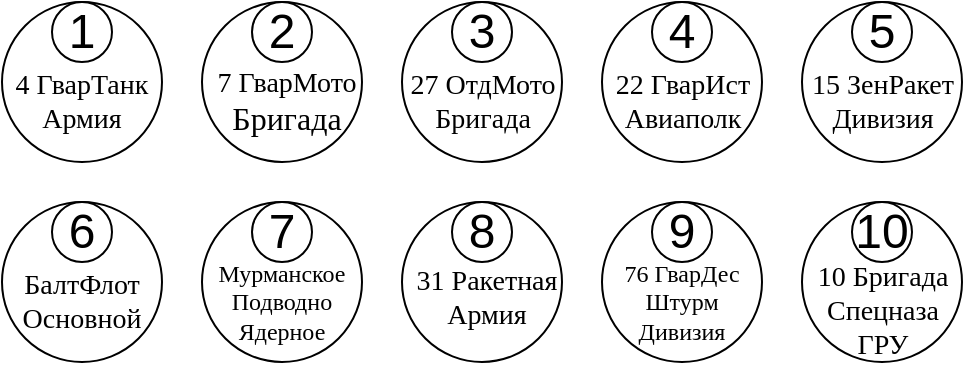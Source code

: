 <mxfile version="27.0.3" pages="7">
  <diagram name="Узел MilitaryFormation" id="KSWPONmw-trntVavtIyT">
    <mxGraphModel dx="695" dy="958" grid="1" gridSize="10" guides="1" tooltips="1" connect="1" arrows="1" fold="1" page="1" pageScale="1" pageWidth="827" pageHeight="1169" math="0" shadow="0">
      <root>
        <mxCell id="0" />
        <mxCell id="1" parent="0" />
        <mxCell id="XAr1GeSOZB123o2Qx3Ot-1" value="" style="ellipse;whiteSpace=wrap;html=1;aspect=fixed;" parent="1" vertex="1">
          <mxGeometry x="350" y="470" width="80" height="80" as="geometry" />
        </mxCell>
        <mxCell id="XAr1GeSOZB123o2Qx3Ot-2" value="" style="ellipse;whiteSpace=wrap;html=1;aspect=fixed;" parent="1" vertex="1">
          <mxGeometry x="450" y="470" width="80" height="80" as="geometry" />
        </mxCell>
        <mxCell id="XAr1GeSOZB123o2Qx3Ot-3" value="" style="ellipse;whiteSpace=wrap;html=1;aspect=fixed;" parent="1" vertex="1">
          <mxGeometry x="350" y="570" width="80" height="80" as="geometry" />
        </mxCell>
        <mxCell id="XAr1GeSOZB123o2Qx3Ot-4" value="" style="ellipse;whiteSpace=wrap;html=1;aspect=fixed;" parent="1" vertex="1">
          <mxGeometry x="450" y="570" width="80" height="80" as="geometry" />
        </mxCell>
        <mxCell id="XAr1GeSOZB123o2Qx3Ot-5" value="" style="ellipse;whiteSpace=wrap;html=1;aspect=fixed;" parent="1" vertex="1">
          <mxGeometry x="550" y="470" width="80" height="80" as="geometry" />
        </mxCell>
        <mxCell id="XAr1GeSOZB123o2Qx3Ot-6" value="" style="ellipse;whiteSpace=wrap;html=1;aspect=fixed;" parent="1" vertex="1">
          <mxGeometry x="650" y="470" width="80" height="80" as="geometry" />
        </mxCell>
        <mxCell id="XAr1GeSOZB123o2Qx3Ot-7" value="" style="ellipse;whiteSpace=wrap;html=1;aspect=fixed;" parent="1" vertex="1">
          <mxGeometry x="550" y="570" width="80" height="80" as="geometry" />
        </mxCell>
        <mxCell id="XAr1GeSOZB123o2Qx3Ot-8" value="" style="ellipse;whiteSpace=wrap;html=1;aspect=fixed;" parent="1" vertex="1">
          <mxGeometry x="650" y="570" width="80" height="80" as="geometry" />
        </mxCell>
        <mxCell id="XAr1GeSOZB123o2Qx3Ot-9" value="" style="ellipse;whiteSpace=wrap;html=1;aspect=fixed;" parent="1" vertex="1">
          <mxGeometry x="250" y="470" width="80" height="80" as="geometry" />
        </mxCell>
        <mxCell id="XAr1GeSOZB123o2Qx3Ot-10" value="" style="ellipse;whiteSpace=wrap;html=1;aspect=fixed;" parent="1" vertex="1">
          <mxGeometry x="250" y="570" width="80" height="80" as="geometry" />
        </mxCell>
        <mxCell id="XAr1GeSOZB123o2Qx3Ot-12" value="" style="ellipse;whiteSpace=wrap;html=1;aspect=fixed;" parent="1" vertex="1">
          <mxGeometry x="275" y="470" width="30" height="30" as="geometry" />
        </mxCell>
        <mxCell id="XAr1GeSOZB123o2Qx3Ot-13" value="" style="ellipse;whiteSpace=wrap;html=1;aspect=fixed;" parent="1" vertex="1">
          <mxGeometry x="375" y="470" width="30" height="30" as="geometry" />
        </mxCell>
        <mxCell id="XAr1GeSOZB123o2Qx3Ot-14" value="" style="ellipse;whiteSpace=wrap;html=1;aspect=fixed;" parent="1" vertex="1">
          <mxGeometry x="275" y="570" width="30" height="30" as="geometry" />
        </mxCell>
        <mxCell id="XAr1GeSOZB123o2Qx3Ot-15" value="" style="ellipse;whiteSpace=wrap;html=1;aspect=fixed;" parent="1" vertex="1">
          <mxGeometry x="375" y="570" width="30" height="30" as="geometry" />
        </mxCell>
        <mxCell id="XAr1GeSOZB123o2Qx3Ot-16" value="" style="ellipse;whiteSpace=wrap;html=1;aspect=fixed;" parent="1" vertex="1">
          <mxGeometry x="475" y="470" width="30" height="30" as="geometry" />
        </mxCell>
        <mxCell id="XAr1GeSOZB123o2Qx3Ot-17" value="" style="ellipse;whiteSpace=wrap;html=1;aspect=fixed;" parent="1" vertex="1">
          <mxGeometry x="575" y="470" width="30" height="30" as="geometry" />
        </mxCell>
        <mxCell id="XAr1GeSOZB123o2Qx3Ot-18" value="" style="ellipse;whiteSpace=wrap;html=1;aspect=fixed;" parent="1" vertex="1">
          <mxGeometry x="475" y="570" width="30" height="30" as="geometry" />
        </mxCell>
        <mxCell id="XAr1GeSOZB123o2Qx3Ot-19" value="" style="ellipse;whiteSpace=wrap;html=1;aspect=fixed;" parent="1" vertex="1">
          <mxGeometry x="575" y="570" width="30" height="30" as="geometry" />
        </mxCell>
        <mxCell id="XAr1GeSOZB123o2Qx3Ot-20" value="" style="ellipse;whiteSpace=wrap;html=1;aspect=fixed;" parent="1" vertex="1">
          <mxGeometry x="675" y="470" width="30" height="30" as="geometry" />
        </mxCell>
        <mxCell id="XAr1GeSOZB123o2Qx3Ot-21" value="" style="ellipse;whiteSpace=wrap;html=1;aspect=fixed;" parent="1" vertex="1">
          <mxGeometry x="675" y="570" width="30" height="30" as="geometry" />
        </mxCell>
        <mxCell id="XAr1GeSOZB123o2Qx3Ot-22" value="&lt;font style=&quot;font-size: 24px;&quot;&gt;1&lt;/font&gt;" style="text;html=1;align=center;verticalAlign=middle;whiteSpace=wrap;rounded=0;" parent="1" vertex="1">
          <mxGeometry x="280" y="475" width="20" height="20" as="geometry" />
        </mxCell>
        <mxCell id="XAr1GeSOZB123o2Qx3Ot-25" value="&lt;font style=&quot;font-size: 24px;&quot;&gt;2&lt;/font&gt;" style="text;html=1;align=center;verticalAlign=middle;whiteSpace=wrap;rounded=0;" parent="1" vertex="1">
          <mxGeometry x="380" y="475" width="20" height="20" as="geometry" />
        </mxCell>
        <mxCell id="XAr1GeSOZB123o2Qx3Ot-27" value="&lt;font style=&quot;font-size: 24px;&quot;&gt;6&lt;/font&gt;" style="text;html=1;align=center;verticalAlign=middle;whiteSpace=wrap;rounded=0;" parent="1" vertex="1">
          <mxGeometry x="280" y="575" width="20" height="20" as="geometry" />
        </mxCell>
        <mxCell id="XAr1GeSOZB123o2Qx3Ot-28" value="&lt;font style=&quot;font-size: 24px;&quot;&gt;7&lt;/font&gt;" style="text;html=1;align=center;verticalAlign=middle;whiteSpace=wrap;rounded=0;" parent="1" vertex="1">
          <mxGeometry x="380" y="575" width="20" height="20" as="geometry" />
        </mxCell>
        <mxCell id="XAr1GeSOZB123o2Qx3Ot-31" value="&lt;font style=&quot;font-size: 24px;&quot;&gt;3&lt;/font&gt;" style="text;html=1;align=center;verticalAlign=middle;whiteSpace=wrap;rounded=0;" parent="1" vertex="1">
          <mxGeometry x="480" y="475" width="20" height="20" as="geometry" />
        </mxCell>
        <mxCell id="XAr1GeSOZB123o2Qx3Ot-32" value="&lt;font style=&quot;font-size: 24px;&quot;&gt;4&lt;/font&gt;" style="text;html=1;align=center;verticalAlign=middle;whiteSpace=wrap;rounded=0;" parent="1" vertex="1">
          <mxGeometry x="580" y="475" width="20" height="20" as="geometry" />
        </mxCell>
        <mxCell id="XAr1GeSOZB123o2Qx3Ot-33" value="&lt;font style=&quot;font-size: 24px;&quot;&gt;8&lt;/font&gt;" style="text;html=1;align=center;verticalAlign=middle;whiteSpace=wrap;rounded=0;" parent="1" vertex="1">
          <mxGeometry x="480" y="575" width="20" height="20" as="geometry" />
        </mxCell>
        <mxCell id="XAr1GeSOZB123o2Qx3Ot-34" value="&lt;font style=&quot;font-size: 24px;&quot;&gt;9&lt;/font&gt;" style="text;html=1;align=center;verticalAlign=middle;whiteSpace=wrap;rounded=0;" parent="1" vertex="1">
          <mxGeometry x="580" y="575" width="20" height="20" as="geometry" />
        </mxCell>
        <mxCell id="XAr1GeSOZB123o2Qx3Ot-35" value="&lt;font style=&quot;font-size: 24px;&quot;&gt;5&lt;/font&gt;" style="text;html=1;align=center;verticalAlign=middle;whiteSpace=wrap;rounded=0;" parent="1" vertex="1">
          <mxGeometry x="680" y="475" width="20" height="20" as="geometry" />
        </mxCell>
        <mxCell id="XAr1GeSOZB123o2Qx3Ot-36" value="&lt;font style=&quot;font-size: 24px;&quot;&gt;10&lt;/font&gt;" style="text;html=1;align=center;verticalAlign=middle;whiteSpace=wrap;rounded=0;" parent="1" vertex="1">
          <mxGeometry x="680" y="575" width="20" height="20" as="geometry" />
        </mxCell>
        <mxCell id="XAr1GeSOZB123o2Qx3Ot-37" value="&lt;font style=&quot;font-size: 14px;&quot; face=&quot;Times New Roman&quot;&gt;4 ГварТанк&lt;/font&gt;&lt;div&gt;&lt;font style=&quot;font-size: 14px;&quot; face=&quot;Times New Roman&quot;&gt;Армия&lt;/font&gt;&lt;/div&gt;" style="text;html=1;align=center;verticalAlign=middle;whiteSpace=wrap;rounded=0;" parent="1" vertex="1">
          <mxGeometry x="255" y="500" width="70" height="40" as="geometry" />
        </mxCell>
        <mxCell id="XAr1GeSOZB123o2Qx3Ot-38" value="&lt;font style=&quot;font-size: 14px;&quot; face=&quot;Times New Roman&quot;&gt;7 ГварМото&lt;/font&gt;&lt;div&gt;&lt;font size=&quot;3&quot; face=&quot;Times New Roman&quot;&gt;Бригада&lt;/font&gt;&lt;/div&gt;" style="text;html=1;align=center;verticalAlign=middle;whiteSpace=wrap;rounded=0;" parent="1" vertex="1">
          <mxGeometry x="350" y="500" width="85" height="40" as="geometry" />
        </mxCell>
        <mxCell id="XAr1GeSOZB123o2Qx3Ot-39" value="&lt;font face=&quot;Times New Roman&quot;&gt;&lt;span style=&quot;font-size: 14px;&quot;&gt;27 ОтдМото&lt;/span&gt;&lt;/font&gt;&lt;div&gt;&lt;font face=&quot;Times New Roman&quot;&gt;&lt;span style=&quot;font-size: 14px;&quot;&gt;Бригада&lt;/span&gt;&lt;/font&gt;&lt;/div&gt;" style="text;html=1;align=center;verticalAlign=middle;whiteSpace=wrap;rounded=0;" parent="1" vertex="1">
          <mxGeometry x="447.5" y="500" width="85" height="40" as="geometry" />
        </mxCell>
        <mxCell id="XAr1GeSOZB123o2Qx3Ot-40" value="&lt;font face=&quot;Times New Roman&quot;&gt;&lt;span style=&quot;font-size: 14px;&quot;&gt;22 ГварИст&lt;/span&gt;&lt;/font&gt;&lt;div&gt;&lt;font face=&quot;Times New Roman&quot;&gt;&lt;span style=&quot;font-size: 14px;&quot;&gt;Авиаполк&lt;/span&gt;&lt;/font&gt;&lt;/div&gt;" style="text;html=1;align=center;verticalAlign=middle;whiteSpace=wrap;rounded=0;" parent="1" vertex="1">
          <mxGeometry x="547.5" y="500" width="85" height="40" as="geometry" />
        </mxCell>
        <mxCell id="XAr1GeSOZB123o2Qx3Ot-41" value="&lt;font face=&quot;Times New Roman&quot;&gt;&lt;span style=&quot;font-size: 14px;&quot;&gt;15 ЗенРакет&lt;/span&gt;&lt;/font&gt;&lt;div&gt;&lt;font face=&quot;Times New Roman&quot;&gt;&lt;span style=&quot;font-size: 14px;&quot;&gt;Дивизия&lt;/span&gt;&lt;/font&gt;&lt;/div&gt;" style="text;html=1;align=center;verticalAlign=middle;whiteSpace=wrap;rounded=0;" parent="1" vertex="1">
          <mxGeometry x="647.5" y="500" width="85" height="40" as="geometry" />
        </mxCell>
        <mxCell id="XAr1GeSOZB123o2Qx3Ot-42" value="&lt;font face=&quot;Times New Roman&quot;&gt;&lt;span style=&quot;font-size: 14px;&quot;&gt;БалтФлот&lt;/span&gt;&lt;/font&gt;&lt;div&gt;&lt;font face=&quot;Times New Roman&quot;&gt;&lt;span style=&quot;font-size: 14px;&quot;&gt;Основной&lt;/span&gt;&lt;/font&gt;&lt;/div&gt;" style="text;html=1;align=center;verticalAlign=middle;whiteSpace=wrap;rounded=0;" parent="1" vertex="1">
          <mxGeometry x="255" y="600" width="70" height="40" as="geometry" />
        </mxCell>
        <mxCell id="XAr1GeSOZB123o2Qx3Ot-43" value="&lt;font style=&quot;font-size: 12px;&quot; face=&quot;Times New Roman&quot;&gt;Мурманское Подводно&lt;/font&gt;&lt;div&gt;&lt;font style=&quot;font-size: 12px;&quot; face=&quot;Times New Roman&quot;&gt;Ядерное&lt;/font&gt;&lt;/div&gt;" style="text;html=1;align=center;verticalAlign=middle;whiteSpace=wrap;rounded=0;" parent="1" vertex="1">
          <mxGeometry x="355" y="600" width="70" height="40" as="geometry" />
        </mxCell>
        <mxCell id="XAr1GeSOZB123o2Qx3Ot-44" value="&lt;font style=&quot;font-size: 12px;&quot; face=&quot;Times New Roman&quot;&gt;76 ГварДес&lt;/font&gt;&lt;div&gt;&lt;font style=&quot;font-size: 12px;&quot; face=&quot;Times New Roman&quot;&gt;Штурм&lt;/font&gt;&lt;/div&gt;&lt;div&gt;&lt;font style=&quot;font-size: 12px;&quot; face=&quot;Times New Roman&quot;&gt;Дивизия&lt;/font&gt;&lt;/div&gt;" style="text;html=1;align=center;verticalAlign=middle;whiteSpace=wrap;rounded=0;" parent="1" vertex="1">
          <mxGeometry x="555" y="600" width="70" height="40" as="geometry" />
        </mxCell>
        <mxCell id="XAr1GeSOZB123o2Qx3Ot-45" value="&lt;font face=&quot;Times New Roman&quot;&gt;&lt;span style=&quot;font-size: 14px;&quot;&gt;10 Бригада&lt;/span&gt;&lt;/font&gt;&lt;div&gt;&lt;font face=&quot;Times New Roman&quot;&gt;&lt;span style=&quot;font-size: 14px;&quot;&gt;Спецназа ГРУ&lt;/span&gt;&lt;/font&gt;&lt;/div&gt;" style="text;html=1;align=center;verticalAlign=middle;whiteSpace=wrap;rounded=0;" parent="1" vertex="1">
          <mxGeometry x="647.5" y="600" width="85" height="50" as="geometry" />
        </mxCell>
        <mxCell id="XAr1GeSOZB123o2Qx3Ot-47" value="&lt;font face=&quot;Times New Roman&quot;&gt;&lt;span style=&quot;font-size: 14px;&quot;&gt;31 Ракетная Армия&lt;/span&gt;&lt;/font&gt;" style="text;html=1;align=center;verticalAlign=middle;whiteSpace=wrap;rounded=0;" parent="1" vertex="1">
          <mxGeometry x="450" y="595" width="85" height="45" as="geometry" />
        </mxCell>
      </root>
    </mxGraphModel>
  </diagram>
  <diagram id="3XVwvWd__cGdn3WenQe_" name="Узел FederalSubject">
    <mxGraphModel dx="818" dy="1066" grid="1" gridSize="10" guides="1" tooltips="1" connect="1" arrows="1" fold="1" page="1" pageScale="1" pageWidth="827" pageHeight="1169" math="0" shadow="0">
      <root>
        <mxCell id="0" />
        <mxCell id="1" parent="0" />
        <mxCell id="_2Lh0FILGnSmdWPJvuea-1" value="" style="rounded=0;whiteSpace=wrap;html=1;align=center;" vertex="1" parent="1">
          <mxGeometry x="80" y="360" width="120" height="60" as="geometry" />
        </mxCell>
        <mxCell id="_2Lh0FILGnSmdWPJvuea-3" value="1" style="rounded=0;whiteSpace=wrap;html=1;" vertex="1" parent="1">
          <mxGeometry x="120" y="360" width="40" height="20" as="geometry" />
        </mxCell>
        <mxCell id="_2Lh0FILGnSmdWPJvuea-4" value="&lt;span style=&quot;font-family: &amp;quot;Times New Roman&amp;quot;;&quot;&gt;&lt;font style=&quot;font-size: 16px;&quot;&gt;Калининградская Область&lt;/font&gt;&lt;/span&gt;" style="text;html=1;align=center;verticalAlign=middle;whiteSpace=wrap;rounded=0;" vertex="1" parent="1">
          <mxGeometry x="90" y="380" width="100" height="40" as="geometry" />
        </mxCell>
        <mxCell id="_2Lh0FILGnSmdWPJvuea-5" value="" style="rounded=0;whiteSpace=wrap;html=1;align=center;" vertex="1" parent="1">
          <mxGeometry x="220" y="360" width="120" height="60" as="geometry" />
        </mxCell>
        <mxCell id="_2Lh0FILGnSmdWPJvuea-6" value="2" style="rounded=0;whiteSpace=wrap;html=1;" vertex="1" parent="1">
          <mxGeometry x="260" y="360" width="40" height="20" as="geometry" />
        </mxCell>
        <mxCell id="_2Lh0FILGnSmdWPJvuea-7" value="&lt;span style=&quot;font-family: &amp;quot;Times New Roman&amp;quot;;&quot;&gt;&lt;font style=&quot;font-size: 16px;&quot;&gt;Ленинградская область&lt;/font&gt;&lt;/span&gt;" style="text;html=1;align=center;verticalAlign=middle;whiteSpace=wrap;rounded=0;" vertex="1" parent="1">
          <mxGeometry x="230" y="380" width="100" height="40" as="geometry" />
        </mxCell>
        <mxCell id="_2Lh0FILGnSmdWPJvuea-8" value="" style="rounded=0;whiteSpace=wrap;html=1;align=center;" vertex="1" parent="1">
          <mxGeometry x="80" y="440" width="120" height="60" as="geometry" />
        </mxCell>
        <mxCell id="_2Lh0FILGnSmdWPJvuea-9" value="6" style="rounded=0;whiteSpace=wrap;html=1;" vertex="1" parent="1">
          <mxGeometry x="120" y="440" width="40" height="20" as="geometry" />
        </mxCell>
        <mxCell id="_2Lh0FILGnSmdWPJvuea-10" value="&lt;font face=&quot;Times New Roman&quot;&gt;&lt;span style=&quot;font-size: 16px;&quot;&gt;Свердловская область&lt;/span&gt;&lt;/font&gt;" style="text;html=1;align=center;verticalAlign=middle;whiteSpace=wrap;rounded=0;" vertex="1" parent="1">
          <mxGeometry x="90" y="460" width="100" height="40" as="geometry" />
        </mxCell>
        <mxCell id="_2Lh0FILGnSmdWPJvuea-11" value="" style="rounded=0;whiteSpace=wrap;html=1;align=center;" vertex="1" parent="1">
          <mxGeometry x="220" y="440" width="120" height="60" as="geometry" />
        </mxCell>
        <mxCell id="_2Lh0FILGnSmdWPJvuea-12" value="7" style="rounded=0;whiteSpace=wrap;html=1;" vertex="1" parent="1">
          <mxGeometry x="260" y="440" width="40" height="20" as="geometry" />
        </mxCell>
        <mxCell id="_2Lh0FILGnSmdWPJvuea-13" value="&lt;font face=&quot;Times New Roman&quot;&gt;&lt;span style=&quot;font-size: 16px;&quot;&gt;Приморский край&lt;/span&gt;&lt;/font&gt;" style="text;html=1;align=center;verticalAlign=middle;whiteSpace=wrap;rounded=0;" vertex="1" parent="1">
          <mxGeometry x="230" y="460" width="100" height="40" as="geometry" />
        </mxCell>
        <mxCell id="_2Lh0FILGnSmdWPJvuea-20" value="" style="rounded=0;whiteSpace=wrap;html=1;align=center;" vertex="1" parent="1">
          <mxGeometry x="360" y="360" width="120" height="60" as="geometry" />
        </mxCell>
        <mxCell id="_2Lh0FILGnSmdWPJvuea-21" value="3" style="rounded=0;whiteSpace=wrap;html=1;" vertex="1" parent="1">
          <mxGeometry x="400" y="360" width="40" height="20" as="geometry" />
        </mxCell>
        <mxCell id="_2Lh0FILGnSmdWPJvuea-22" value="&lt;font face=&quot;Times New Roman&quot;&gt;&lt;span style=&quot;font-size: 16px;&quot;&gt;Ростовская область&lt;/span&gt;&lt;/font&gt;" style="text;html=1;align=center;verticalAlign=middle;whiteSpace=wrap;rounded=0;" vertex="1" parent="1">
          <mxGeometry x="370" y="380" width="100" height="40" as="geometry" />
        </mxCell>
        <mxCell id="_2Lh0FILGnSmdWPJvuea-23" value="" style="rounded=0;whiteSpace=wrap;html=1;align=center;" vertex="1" parent="1">
          <mxGeometry x="500" y="360" width="120" height="60" as="geometry" />
        </mxCell>
        <mxCell id="_2Lh0FILGnSmdWPJvuea-24" value="4" style="rounded=0;whiteSpace=wrap;html=1;" vertex="1" parent="1">
          <mxGeometry x="540" y="360" width="40" height="20" as="geometry" />
        </mxCell>
        <mxCell id="_2Lh0FILGnSmdWPJvuea-25" value="&lt;font face=&quot;Times New Roman&quot;&gt;&lt;span style=&quot;font-size: 16px;&quot;&gt;Краснодарский край&lt;/span&gt;&lt;/font&gt;" style="text;html=1;align=center;verticalAlign=middle;whiteSpace=wrap;rounded=0;" vertex="1" parent="1">
          <mxGeometry x="510" y="380" width="100" height="40" as="geometry" />
        </mxCell>
        <mxCell id="_2Lh0FILGnSmdWPJvuea-26" value="" style="rounded=0;whiteSpace=wrap;html=1;align=center;" vertex="1" parent="1">
          <mxGeometry x="360" y="440" width="120" height="60" as="geometry" />
        </mxCell>
        <mxCell id="_2Lh0FILGnSmdWPJvuea-27" value="8" style="rounded=0;whiteSpace=wrap;html=1;" vertex="1" parent="1">
          <mxGeometry x="400" y="440" width="40" height="20" as="geometry" />
        </mxCell>
        <mxCell id="_2Lh0FILGnSmdWPJvuea-28" value="&lt;font face=&quot;Times New Roman&quot;&gt;&lt;span style=&quot;font-size: 16px;&quot;&gt;Хабаровский край&lt;/span&gt;&lt;/font&gt;" style="text;html=1;align=center;verticalAlign=middle;whiteSpace=wrap;rounded=0;" vertex="1" parent="1">
          <mxGeometry x="370" y="460" width="100" height="40" as="geometry" />
        </mxCell>
        <mxCell id="_2Lh0FILGnSmdWPJvuea-29" value="" style="rounded=0;whiteSpace=wrap;html=1;align=center;" vertex="1" parent="1">
          <mxGeometry x="500" y="440" width="120" height="60" as="geometry" />
        </mxCell>
        <mxCell id="_2Lh0FILGnSmdWPJvuea-30" value="9" style="rounded=0;whiteSpace=wrap;html=1;" vertex="1" parent="1">
          <mxGeometry x="540" y="440" width="40" height="20" as="geometry" />
        </mxCell>
        <mxCell id="_2Lh0FILGnSmdWPJvuea-31" value="&lt;font face=&quot;Times New Roman&quot;&gt;&lt;span style=&quot;font-size: 16px;&quot;&gt;Мурманская область&lt;/span&gt;&lt;/font&gt;" style="text;html=1;align=center;verticalAlign=middle;whiteSpace=wrap;rounded=0;" vertex="1" parent="1">
          <mxGeometry x="510" y="460" width="100" height="40" as="geometry" />
        </mxCell>
        <mxCell id="_2Lh0FILGnSmdWPJvuea-32" value="" style="rounded=0;whiteSpace=wrap;html=1;align=center;" vertex="1" parent="1">
          <mxGeometry x="640" y="360" width="120" height="60" as="geometry" />
        </mxCell>
        <mxCell id="_2Lh0FILGnSmdWPJvuea-33" value="5" style="rounded=0;whiteSpace=wrap;html=1;" vertex="1" parent="1">
          <mxGeometry x="680" y="360" width="40" height="20" as="geometry" />
        </mxCell>
        <mxCell id="_2Lh0FILGnSmdWPJvuea-34" value="&lt;font face=&quot;Times New Roman&quot;&gt;&lt;span style=&quot;font-size: 16px;&quot;&gt;Московская область&lt;/span&gt;&lt;/font&gt;" style="text;html=1;align=center;verticalAlign=middle;whiteSpace=wrap;rounded=0;" vertex="1" parent="1">
          <mxGeometry x="650" y="380" width="100" height="40" as="geometry" />
        </mxCell>
        <mxCell id="_2Lh0FILGnSmdWPJvuea-35" value="" style="rounded=0;whiteSpace=wrap;html=1;align=center;" vertex="1" parent="1">
          <mxGeometry x="640" y="440" width="120" height="60" as="geometry" />
        </mxCell>
        <mxCell id="_2Lh0FILGnSmdWPJvuea-36" value="10" style="rounded=0;whiteSpace=wrap;html=1;" vertex="1" parent="1">
          <mxGeometry x="680" y="440" width="40" height="20" as="geometry" />
        </mxCell>
        <mxCell id="_2Lh0FILGnSmdWPJvuea-37" value="&lt;font face=&quot;Times New Roman&quot;&gt;&lt;span style=&quot;font-size: 16px;&quot;&gt;Архангельская область&lt;/span&gt;&lt;/font&gt;" style="text;html=1;align=center;verticalAlign=middle;whiteSpace=wrap;rounded=0;" vertex="1" parent="1">
          <mxGeometry x="650" y="460" width="100" height="40" as="geometry" />
        </mxCell>
      </root>
    </mxGraphModel>
  </diagram>
  <diagram id="sINuYr0Ul4IKN8EyTOO3" name="Узел MilitaryInstallation">
    <mxGraphModel dx="818" dy="1066" grid="1" gridSize="10" guides="1" tooltips="1" connect="1" arrows="1" fold="1" page="1" pageScale="1" pageWidth="827" pageHeight="1169" math="0" shadow="0">
      <root>
        <mxCell id="0" />
        <mxCell id="1" parent="0" />
        <mxCell id="58mOmZ7q20_xhHDr8iMo-1" value="" style="shape=hexagon;perimeter=hexagonPerimeter2;whiteSpace=wrap;html=1;fixedSize=1;" vertex="1" parent="1">
          <mxGeometry x="80" y="330" width="120" height="80" as="geometry" />
        </mxCell>
        <mxCell id="58mOmZ7q20_xhHDr8iMo-2" value="&lt;font style=&quot;font-size: 18px;&quot;&gt;1&lt;/font&gt;" style="shape=hexagon;perimeter=hexagonPerimeter2;whiteSpace=wrap;html=1;fixedSize=1;" vertex="1" parent="1">
          <mxGeometry x="110" y="330" width="60" height="30" as="geometry" />
        </mxCell>
        <mxCell id="58mOmZ7q20_xhHDr8iMo-3" value="&lt;font style=&quot;font-size: 18px;&quot; face=&quot;Times New Roman&quot;&gt;В/Ч 71432 (Балтийск)&lt;/font&gt;" style="text;html=1;align=center;verticalAlign=middle;whiteSpace=wrap;rounded=0;" vertex="1" parent="1">
          <mxGeometry x="95" y="370" width="90" height="30" as="geometry" />
        </mxCell>
        <mxCell id="58mOmZ7q20_xhHDr8iMo-4" value="" style="shape=hexagon;perimeter=hexagonPerimeter2;whiteSpace=wrap;html=1;fixedSize=1;" vertex="1" parent="1">
          <mxGeometry x="220" y="330" width="120" height="80" as="geometry" />
        </mxCell>
        <mxCell id="58mOmZ7q20_xhHDr8iMo-5" value="&lt;font style=&quot;font-size: 18px;&quot;&gt;2&lt;/font&gt;" style="shape=hexagon;perimeter=hexagonPerimeter2;whiteSpace=wrap;html=1;fixedSize=1;" vertex="1" parent="1">
          <mxGeometry x="250" y="330" width="60" height="30" as="geometry" />
        </mxCell>
        <mxCell id="58mOmZ7q20_xhHDr8iMo-6" value="&lt;font face=&quot;Times New Roman&quot;&gt;&lt;span style=&quot;font-size: 18px;&quot;&gt;Авиабаза (Бесовец)&lt;/span&gt;&lt;/font&gt;" style="text;html=1;align=center;verticalAlign=middle;whiteSpace=wrap;rounded=0;" vertex="1" parent="1">
          <mxGeometry x="235" y="370" width="90" height="30" as="geometry" />
        </mxCell>
        <mxCell id="58mOmZ7q20_xhHDr8iMo-7" value="" style="shape=hexagon;perimeter=hexagonPerimeter2;whiteSpace=wrap;html=1;fixedSize=1;" vertex="1" parent="1">
          <mxGeometry x="360" y="330" width="120" height="80" as="geometry" />
        </mxCell>
        <mxCell id="58mOmZ7q20_xhHDr8iMo-8" value="&lt;font style=&quot;font-size: 18px;&quot;&gt;3&lt;/font&gt;" style="shape=hexagon;perimeter=hexagonPerimeter2;whiteSpace=wrap;html=1;fixedSize=1;" vertex="1" parent="1">
          <mxGeometry x="390" y="330" width="60" height="30" as="geometry" />
        </mxCell>
        <mxCell id="58mOmZ7q20_xhHDr8iMo-9" value="&lt;font style=&quot;font-size: 17px;&quot; face=&quot;Times New Roman&quot;&gt;Танковый полк (Донской)&lt;/font&gt;" style="text;html=1;align=center;verticalAlign=middle;whiteSpace=wrap;rounded=0;" vertex="1" parent="1">
          <mxGeometry x="360" y="370" width="120" height="30" as="geometry" />
        </mxCell>
        <mxCell id="58mOmZ7q20_xhHDr8iMo-10" value="" style="shape=hexagon;perimeter=hexagonPerimeter2;whiteSpace=wrap;html=1;fixedSize=1;" vertex="1" parent="1">
          <mxGeometry x="500" y="330" width="120" height="80" as="geometry" />
        </mxCell>
        <mxCell id="58mOmZ7q20_xhHDr8iMo-11" value="&lt;font style=&quot;font-size: 18px;&quot;&gt;4&lt;/font&gt;" style="shape=hexagon;perimeter=hexagonPerimeter2;whiteSpace=wrap;html=1;fixedSize=1;" vertex="1" parent="1">
          <mxGeometry x="530" y="330" width="60" height="30" as="geometry" />
        </mxCell>
        <mxCell id="58mOmZ7q20_xhHDr8iMo-12" value="&lt;span style=&quot;font-family: &amp;quot;Times New Roman&amp;quot;;&quot;&gt;&lt;font style=&quot;font-size: 16px;&quot;&gt;Новороссийская&amp;nbsp;&lt;/font&gt;&lt;/span&gt;&lt;div&gt;&lt;font face=&quot;Times New Roman&quot;&gt;&lt;span style=&quot;font-size: 18px;&quot;&gt;В/Ч 35690&amp;nbsp;&lt;/span&gt;&lt;/font&gt;&lt;/div&gt;" style="text;html=1;align=center;verticalAlign=middle;whiteSpace=wrap;rounded=0;" vertex="1" parent="1">
          <mxGeometry x="515" y="360" width="95" height="40" as="geometry" />
        </mxCell>
        <mxCell id="58mOmZ7q20_xhHDr8iMo-25" value="" style="shape=hexagon;perimeter=hexagonPerimeter2;whiteSpace=wrap;html=1;fixedSize=1;" vertex="1" parent="1">
          <mxGeometry x="80" y="430" width="120" height="80" as="geometry" />
        </mxCell>
        <mxCell id="58mOmZ7q20_xhHDr8iMo-26" value="&lt;font style=&quot;font-size: 18px;&quot;&gt;6&lt;/font&gt;" style="shape=hexagon;perimeter=hexagonPerimeter2;whiteSpace=wrap;html=1;fixedSize=1;" vertex="1" parent="1">
          <mxGeometry x="110" y="430" width="60" height="30" as="geometry" />
        </mxCell>
        <mxCell id="58mOmZ7q20_xhHDr8iMo-27" value="&lt;div&gt;&lt;span style=&quot;font-family: &amp;quot;Times New Roman&amp;quot;; font-size: 14px;&quot;&gt;Екатеринбургский&lt;/span&gt;&lt;/div&gt;&lt;font style=&quot;font-size: 14px;&quot; face=&quot;Times New Roman&quot;&gt;Уральский арсенал&lt;/font&gt;" style="text;html=1;align=center;verticalAlign=middle;whiteSpace=wrap;rounded=0;" vertex="1" parent="1">
          <mxGeometry x="95" y="460" width="90" height="50" as="geometry" />
        </mxCell>
        <mxCell id="58mOmZ7q20_xhHDr8iMo-28" value="" style="shape=hexagon;perimeter=hexagonPerimeter2;whiteSpace=wrap;html=1;fixedSize=1;" vertex="1" parent="1">
          <mxGeometry x="220" y="430" width="120" height="80" as="geometry" />
        </mxCell>
        <mxCell id="58mOmZ7q20_xhHDr8iMo-29" value="&lt;font style=&quot;font-size: 18px;&quot;&gt;7&lt;/font&gt;" style="shape=hexagon;perimeter=hexagonPerimeter2;whiteSpace=wrap;html=1;fixedSize=1;" vertex="1" parent="1">
          <mxGeometry x="250" y="430" width="60" height="30" as="geometry" />
        </mxCell>
        <mxCell id="58mOmZ7q20_xhHDr8iMo-30" value="&lt;div&gt;&lt;span style=&quot;font-family: &amp;quot;Times New Roman&amp;quot;; font-size: 18px;&quot;&gt;Владивосток&lt;/span&gt;&lt;/div&gt;&lt;font face=&quot;Times New Roman&quot;&gt;&lt;span style=&quot;font-size: 18px;&quot;&gt;ТОФ база&amp;nbsp;&lt;/span&gt;&lt;/font&gt;" style="text;html=1;align=center;verticalAlign=middle;whiteSpace=wrap;rounded=0;" vertex="1" parent="1">
          <mxGeometry x="235" y="470" width="90" height="30" as="geometry" />
        </mxCell>
        <mxCell id="58mOmZ7q20_xhHDr8iMo-31" value="" style="shape=hexagon;perimeter=hexagonPerimeter2;whiteSpace=wrap;html=1;fixedSize=1;" vertex="1" parent="1">
          <mxGeometry x="360" y="430" width="120" height="80" as="geometry" />
        </mxCell>
        <mxCell id="58mOmZ7q20_xhHDr8iMo-32" value="&lt;font style=&quot;font-size: 18px;&quot;&gt;8&lt;/font&gt;" style="shape=hexagon;perimeter=hexagonPerimeter2;whiteSpace=wrap;html=1;fixedSize=1;" vertex="1" parent="1">
          <mxGeometry x="390" y="430" width="60" height="30" as="geometry" />
        </mxCell>
        <mxCell id="58mOmZ7q20_xhHDr8iMo-33" value="&lt;font style=&quot;font-size: 14px;&quot; face=&quot;Times New Roman&quot;&gt;Хабаровск&lt;/font&gt;&lt;div&gt;&lt;font style=&quot;font-size: 14px;&quot; face=&quot;Times New Roman&quot;&gt;Вертолётная&lt;/font&gt;&lt;/div&gt;&lt;div&gt;&lt;font style=&quot;font-size: 14px;&quot; face=&quot;Times New Roman&quot;&gt;&amp;nbsp;база&lt;/font&gt;&lt;/div&gt;" style="text;html=1;align=center;verticalAlign=middle;whiteSpace=wrap;rounded=0;" vertex="1" parent="1">
          <mxGeometry x="360" y="460" width="120" height="50" as="geometry" />
        </mxCell>
        <mxCell id="58mOmZ7q20_xhHDr8iMo-34" value="" style="shape=hexagon;perimeter=hexagonPerimeter2;whiteSpace=wrap;html=1;fixedSize=1;" vertex="1" parent="1">
          <mxGeometry x="500" y="430" width="120" height="80" as="geometry" />
        </mxCell>
        <mxCell id="58mOmZ7q20_xhHDr8iMo-35" value="&lt;font style=&quot;font-size: 18px;&quot;&gt;9&lt;/font&gt;" style="shape=hexagon;perimeter=hexagonPerimeter2;whiteSpace=wrap;html=1;fixedSize=1;" vertex="1" parent="1">
          <mxGeometry x="530" y="430" width="60" height="30" as="geometry" />
        </mxCell>
        <mxCell id="58mOmZ7q20_xhHDr8iMo-36" value="&lt;font face=&quot;Times New Roman&quot;&gt;&lt;span style=&quot;font-size: 16px;&quot;&gt;Севморбаза&lt;/span&gt;&lt;/font&gt;&lt;div&gt;&lt;font face=&quot;Times New Roman&quot;&gt;&lt;span style=&quot;font-size: 16px;&quot;&gt;(&lt;/span&gt;&lt;font style=&quot;font-size: 14px;&quot;&gt;Североморск&lt;/font&gt;&lt;span style=&quot;font-size: 16px;&quot;&gt;)&lt;/span&gt;&lt;/font&gt;&lt;/div&gt;" style="text;html=1;align=center;verticalAlign=middle;whiteSpace=wrap;rounded=0;" vertex="1" parent="1">
          <mxGeometry x="512.5" y="460" width="95" height="40" as="geometry" />
        </mxCell>
        <mxCell id="58mOmZ7q20_xhHDr8iMo-37" value="" style="shape=hexagon;perimeter=hexagonPerimeter2;whiteSpace=wrap;html=1;fixedSize=1;" vertex="1" parent="1">
          <mxGeometry x="640" y="330" width="120" height="80" as="geometry" />
        </mxCell>
        <mxCell id="58mOmZ7q20_xhHDr8iMo-38" value="&lt;font style=&quot;font-size: 18px;&quot;&gt;5&lt;/font&gt;" style="shape=hexagon;perimeter=hexagonPerimeter2;whiteSpace=wrap;html=1;fixedSize=1;" vertex="1" parent="1">
          <mxGeometry x="670" y="330" width="60" height="30" as="geometry" />
        </mxCell>
        <mxCell id="58mOmZ7q20_xhHDr8iMo-39" value="&lt;font face=&quot;Times New Roman&quot;&gt;&lt;span style=&quot;font-size: 16px;&quot;&gt;Ракетная база (Клин)&lt;/span&gt;&lt;/font&gt;" style="text;html=1;align=center;verticalAlign=middle;whiteSpace=wrap;rounded=0;" vertex="1" parent="1">
          <mxGeometry x="655" y="360" width="95" height="40" as="geometry" />
        </mxCell>
        <mxCell id="58mOmZ7q20_xhHDr8iMo-40" value="" style="shape=hexagon;perimeter=hexagonPerimeter2;whiteSpace=wrap;html=1;fixedSize=1;" vertex="1" parent="1">
          <mxGeometry x="640" y="430" width="120" height="80" as="geometry" />
        </mxCell>
        <mxCell id="58mOmZ7q20_xhHDr8iMo-41" value="&lt;font style=&quot;font-size: 18px;&quot;&gt;10&lt;/font&gt;" style="shape=hexagon;perimeter=hexagonPerimeter2;whiteSpace=wrap;html=1;fixedSize=1;" vertex="1" parent="1">
          <mxGeometry x="670" y="430" width="60" height="30" as="geometry" />
        </mxCell>
        <mxCell id="58mOmZ7q20_xhHDr8iMo-42" value="&lt;font face=&quot;Times New Roman&quot;&gt;&lt;span style=&quot;font-size: 16px;&quot;&gt;Космодром&lt;/span&gt;&lt;/font&gt;&lt;div&gt;&lt;font face=&quot;Times New Roman&quot;&gt;&lt;span style=&quot;font-size: 16px;&quot;&gt;(Плесецк)&lt;/span&gt;&lt;/font&gt;&lt;/div&gt;" style="text;html=1;align=center;verticalAlign=middle;whiteSpace=wrap;rounded=0;" vertex="1" parent="1">
          <mxGeometry x="655" y="460" width="95" height="40" as="geometry" />
        </mxCell>
      </root>
    </mxGraphModel>
  </diagram>
  <diagram id="ZxVJVik1qnfjbKwexJbA" name="Ребро ReportsTo">
    <mxGraphModel dx="579" dy="755" grid="1" gridSize="10" guides="1" tooltips="1" connect="1" arrows="1" fold="1" page="1" pageScale="1" pageWidth="827" pageHeight="1169" math="0" shadow="0">
      <root>
        <mxCell id="0" />
        <mxCell id="1" parent="0" />
        <mxCell id="QsNPMSYgeYmVMRQbd7L8-5" style="edgeStyle=none;shape=connector;rounded=0;orthogonalLoop=1;jettySize=auto;html=1;entryX=0;entryY=0.5;entryDx=0;entryDy=0;strokeColor=default;align=center;verticalAlign=middle;fontFamily=Helvetica;fontSize=11;fontColor=default;labelBackgroundColor=default;endArrow=classic;" edge="1" parent="1" source="fSoojOV9nnbr_d2tN_nd-1" target="fSoojOV9nnbr_d2tN_nd-9">
          <mxGeometry relative="1" as="geometry" />
        </mxCell>
        <mxCell id="fSoojOV9nnbr_d2tN_nd-1" value="" style="ellipse;whiteSpace=wrap;html=1;aspect=fixed;" vertex="1" parent="1">
          <mxGeometry x="327" y="390" width="80" height="80" as="geometry" />
        </mxCell>
        <mxCell id="QsNPMSYgeYmVMRQbd7L8-6" style="edgeStyle=none;shape=connector;rounded=0;orthogonalLoop=1;jettySize=auto;html=1;entryX=0;entryY=0.5;entryDx=0;entryDy=0;strokeColor=default;align=center;verticalAlign=middle;fontFamily=Helvetica;fontSize=11;fontColor=default;labelBackgroundColor=default;endArrow=classic;" edge="1" parent="1" source="fSoojOV9nnbr_d2tN_nd-2" target="fSoojOV9nnbr_d2tN_nd-9">
          <mxGeometry relative="1" as="geometry" />
        </mxCell>
        <mxCell id="fSoojOV9nnbr_d2tN_nd-2" value="" style="ellipse;whiteSpace=wrap;html=1;aspect=fixed;" vertex="1" parent="1">
          <mxGeometry x="349.5" y="280" width="80" height="80" as="geometry" />
        </mxCell>
        <mxCell id="QsNPMSYgeYmVMRQbd7L8-14" style="edgeStyle=none;shape=connector;rounded=0;orthogonalLoop=1;jettySize=auto;html=1;strokeColor=default;align=center;verticalAlign=middle;fontFamily=Helvetica;fontSize=11;fontColor=default;labelBackgroundColor=default;endArrow=classic;" edge="1" parent="1" source="fSoojOV9nnbr_d2tN_nd-3" target="fSoojOV9nnbr_d2tN_nd-4">
          <mxGeometry relative="1" as="geometry" />
        </mxCell>
        <mxCell id="fSoojOV9nnbr_d2tN_nd-3" value="" style="ellipse;whiteSpace=wrap;html=1;aspect=fixed;" vertex="1" parent="1">
          <mxGeometry x="262" y="190" width="80" height="80" as="geometry" />
        </mxCell>
        <mxCell id="fSoojOV9nnbr_d2tN_nd-4" value="" style="ellipse;whiteSpace=wrap;html=1;aspect=fixed;" vertex="1" parent="1">
          <mxGeometry x="402" y="190" width="80" height="80" as="geometry" />
        </mxCell>
        <mxCell id="QsNPMSYgeYmVMRQbd7L8-15" style="edgeStyle=none;shape=connector;rounded=0;orthogonalLoop=1;jettySize=auto;html=1;strokeColor=default;align=center;verticalAlign=middle;fontFamily=Helvetica;fontSize=11;fontColor=default;labelBackgroundColor=default;endArrow=classic;" edge="1" parent="1" source="fSoojOV9nnbr_d2tN_nd-5" target="fSoojOV9nnbr_d2tN_nd-10">
          <mxGeometry relative="1" as="geometry" />
        </mxCell>
        <mxCell id="fSoojOV9nnbr_d2tN_nd-5" value="" style="ellipse;whiteSpace=wrap;html=1;aspect=fixed;" vertex="1" parent="1">
          <mxGeometry x="212" y="310" width="80" height="80" as="geometry" />
        </mxCell>
        <mxCell id="QsNPMSYgeYmVMRQbd7L8-2" style="rounded=0;orthogonalLoop=1;jettySize=auto;html=1;entryX=1;entryY=0.5;entryDx=0;entryDy=0;" edge="1" parent="1" source="fSoojOV9nnbr_d2tN_nd-6" target="fSoojOV9nnbr_d2tN_nd-4">
          <mxGeometry relative="1" as="geometry" />
        </mxCell>
        <mxCell id="fSoojOV9nnbr_d2tN_nd-6" value="" style="ellipse;whiteSpace=wrap;html=1;aspect=fixed;" vertex="1" parent="1">
          <mxGeometry x="604.5" y="220" width="80" height="80" as="geometry" />
        </mxCell>
        <mxCell id="QsNPMSYgeYmVMRQbd7L8-19" style="edgeStyle=none;shape=connector;rounded=0;orthogonalLoop=1;jettySize=auto;html=1;strokeColor=default;align=center;verticalAlign=middle;fontFamily=Helvetica;fontSize=11;fontColor=default;labelBackgroundColor=default;endArrow=classic;" edge="1" parent="1" source="fSoojOV9nnbr_d2tN_nd-7" target="fSoojOV9nnbr_d2tN_nd-1">
          <mxGeometry relative="1" as="geometry" />
        </mxCell>
        <mxCell id="fSoojOV9nnbr_d2tN_nd-7" value="" style="ellipse;whiteSpace=wrap;html=1;aspect=fixed;" vertex="1" parent="1">
          <mxGeometry x="457" y="460" width="80" height="80" as="geometry" />
        </mxCell>
        <mxCell id="fSoojOV9nnbr_d2tN_nd-8" value="" style="ellipse;whiteSpace=wrap;html=1;aspect=fixed;" vertex="1" parent="1">
          <mxGeometry x="572" y="390" width="80" height="80" as="geometry" />
        </mxCell>
        <mxCell id="fSoojOV9nnbr_d2tN_nd-9" value="" style="ellipse;whiteSpace=wrap;html=1;aspect=fixed;" vertex="1" parent="1">
          <mxGeometry x="472" y="330" width="80" height="80" as="geometry" />
        </mxCell>
        <mxCell id="QsNPMSYgeYmVMRQbd7L8-16" style="edgeStyle=none;shape=connector;rounded=0;orthogonalLoop=1;jettySize=auto;html=1;strokeColor=default;align=center;verticalAlign=middle;fontFamily=Helvetica;fontSize=11;fontColor=default;labelBackgroundColor=default;endArrow=classic;" edge="1" parent="1" source="fSoojOV9nnbr_d2tN_nd-10">
          <mxGeometry relative="1" as="geometry">
            <mxPoint x="260" y="230" as="targetPoint" />
          </mxGeometry>
        </mxCell>
        <mxCell id="fSoojOV9nnbr_d2tN_nd-10" value="" style="ellipse;whiteSpace=wrap;html=1;aspect=fixed;" vertex="1" parent="1">
          <mxGeometry x="120" y="200" width="80" height="80" as="geometry" />
        </mxCell>
        <mxCell id="fSoojOV9nnbr_d2tN_nd-11" value="" style="ellipse;whiteSpace=wrap;html=1;aspect=fixed;" vertex="1" parent="1">
          <mxGeometry x="497" y="330" width="30" height="30" as="geometry" />
        </mxCell>
        <mxCell id="fSoojOV9nnbr_d2tN_nd-12" value="" style="ellipse;whiteSpace=wrap;html=1;aspect=fixed;" vertex="1" parent="1">
          <mxGeometry x="352" y="390" width="30" height="30" as="geometry" />
        </mxCell>
        <mxCell id="fSoojOV9nnbr_d2tN_nd-13" value="" style="ellipse;whiteSpace=wrap;html=1;aspect=fixed;" vertex="1" parent="1">
          <mxGeometry x="145" y="200" width="30" height="30" as="geometry" />
        </mxCell>
        <mxCell id="fSoojOV9nnbr_d2tN_nd-14" value="" style="ellipse;whiteSpace=wrap;html=1;aspect=fixed;" vertex="1" parent="1">
          <mxGeometry x="287" y="190" width="30" height="30" as="geometry" />
        </mxCell>
        <mxCell id="fSoojOV9nnbr_d2tN_nd-15" value="" style="ellipse;whiteSpace=wrap;html=1;aspect=fixed;" vertex="1" parent="1">
          <mxGeometry x="374.5" y="280" width="30" height="30" as="geometry" />
        </mxCell>
        <mxCell id="fSoojOV9nnbr_d2tN_nd-16" value="" style="ellipse;whiteSpace=wrap;html=1;aspect=fixed;" vertex="1" parent="1">
          <mxGeometry x="237" y="310" width="30" height="30" as="geometry" />
        </mxCell>
        <mxCell id="fSoojOV9nnbr_d2tN_nd-17" value="" style="ellipse;whiteSpace=wrap;html=1;aspect=fixed;" vertex="1" parent="1">
          <mxGeometry x="427" y="190" width="30" height="30" as="geometry" />
        </mxCell>
        <mxCell id="fSoojOV9nnbr_d2tN_nd-18" value="" style="ellipse;whiteSpace=wrap;html=1;aspect=fixed;" vertex="1" parent="1">
          <mxGeometry x="482" y="460" width="30" height="30" as="geometry" />
        </mxCell>
        <mxCell id="fSoojOV9nnbr_d2tN_nd-19" value="" style="ellipse;whiteSpace=wrap;html=1;aspect=fixed;" vertex="1" parent="1">
          <mxGeometry x="629.5" y="220" width="30" height="30" as="geometry" />
        </mxCell>
        <mxCell id="fSoojOV9nnbr_d2tN_nd-20" value="" style="ellipse;whiteSpace=wrap;html=1;aspect=fixed;" vertex="1" parent="1">
          <mxGeometry x="597" y="390" width="30" height="30" as="geometry" />
        </mxCell>
        <mxCell id="fSoojOV9nnbr_d2tN_nd-21" value="&lt;font style=&quot;font-size: 24px;&quot;&gt;1&lt;/font&gt;" style="text;html=1;align=center;verticalAlign=middle;whiteSpace=wrap;rounded=0;" vertex="1" parent="1">
          <mxGeometry x="502" y="335" width="20" height="20" as="geometry" />
        </mxCell>
        <mxCell id="fSoojOV9nnbr_d2tN_nd-22" value="&lt;font style=&quot;font-size: 24px;&quot;&gt;2&lt;/font&gt;" style="text;html=1;align=center;verticalAlign=middle;whiteSpace=wrap;rounded=0;" vertex="1" parent="1">
          <mxGeometry x="357" y="395" width="20" height="20" as="geometry" />
        </mxCell>
        <mxCell id="fSoojOV9nnbr_d2tN_nd-23" value="&lt;font style=&quot;font-size: 24px;&quot;&gt;6&lt;/font&gt;" style="text;html=1;align=center;verticalAlign=middle;whiteSpace=wrap;rounded=0;" vertex="1" parent="1">
          <mxGeometry x="150" y="205" width="20" height="20" as="geometry" />
        </mxCell>
        <mxCell id="fSoojOV9nnbr_d2tN_nd-24" value="&lt;font style=&quot;font-size: 24px;&quot;&gt;7&lt;/font&gt;" style="text;html=1;align=center;verticalAlign=middle;whiteSpace=wrap;rounded=0;" vertex="1" parent="1">
          <mxGeometry x="292" y="195" width="20" height="20" as="geometry" />
        </mxCell>
        <mxCell id="fSoojOV9nnbr_d2tN_nd-25" value="&lt;font style=&quot;font-size: 24px;&quot;&gt;3&lt;/font&gt;" style="text;html=1;align=center;verticalAlign=middle;whiteSpace=wrap;rounded=0;" vertex="1" parent="1">
          <mxGeometry x="379.5" y="285" width="20" height="20" as="geometry" />
        </mxCell>
        <mxCell id="fSoojOV9nnbr_d2tN_nd-26" value="&lt;font style=&quot;font-size: 24px;&quot;&gt;4&lt;/font&gt;" style="text;html=1;align=center;verticalAlign=middle;whiteSpace=wrap;rounded=0;" vertex="1" parent="1">
          <mxGeometry x="242" y="315" width="20" height="20" as="geometry" />
        </mxCell>
        <mxCell id="fSoojOV9nnbr_d2tN_nd-27" value="&lt;font style=&quot;font-size: 24px;&quot;&gt;8&lt;/font&gt;" style="text;html=1;align=center;verticalAlign=middle;whiteSpace=wrap;rounded=0;" vertex="1" parent="1">
          <mxGeometry x="432" y="195" width="20" height="20" as="geometry" />
        </mxCell>
        <mxCell id="fSoojOV9nnbr_d2tN_nd-28" value="&lt;font style=&quot;font-size: 24px;&quot;&gt;9&lt;/font&gt;" style="text;html=1;align=center;verticalAlign=middle;whiteSpace=wrap;rounded=0;" vertex="1" parent="1">
          <mxGeometry x="487" y="465" width="20" height="20" as="geometry" />
        </mxCell>
        <mxCell id="fSoojOV9nnbr_d2tN_nd-29" value="&lt;font style=&quot;font-size: 24px;&quot;&gt;5&lt;/font&gt;" style="text;html=1;align=center;verticalAlign=middle;whiteSpace=wrap;rounded=0;" vertex="1" parent="1">
          <mxGeometry x="634.5" y="225" width="20" height="20" as="geometry" />
        </mxCell>
        <mxCell id="fSoojOV9nnbr_d2tN_nd-30" value="&lt;font style=&quot;font-size: 24px;&quot;&gt;10&lt;/font&gt;" style="text;html=1;align=center;verticalAlign=middle;whiteSpace=wrap;rounded=0;" vertex="1" parent="1">
          <mxGeometry x="602" y="395" width="20" height="20" as="geometry" />
        </mxCell>
        <mxCell id="fSoojOV9nnbr_d2tN_nd-31" value="&lt;font style=&quot;font-size: 14px;&quot; face=&quot;Times New Roman&quot;&gt;4 ГварТанк&lt;/font&gt;&lt;div&gt;&lt;font style=&quot;font-size: 14px;&quot; face=&quot;Times New Roman&quot;&gt;Армия&lt;/font&gt;&lt;/div&gt;" style="text;html=1;align=center;verticalAlign=middle;whiteSpace=wrap;rounded=0;" vertex="1" parent="1">
          <mxGeometry x="477" y="360" width="70" height="40" as="geometry" />
        </mxCell>
        <mxCell id="fSoojOV9nnbr_d2tN_nd-32" value="&lt;font style=&quot;font-size: 14px;&quot; face=&quot;Times New Roman&quot;&gt;7 ГварМото&lt;/font&gt;&lt;div&gt;&lt;font size=&quot;3&quot; face=&quot;Times New Roman&quot;&gt;Бригада&lt;/font&gt;&lt;/div&gt;" style="text;html=1;align=center;verticalAlign=middle;whiteSpace=wrap;rounded=0;" vertex="1" parent="1">
          <mxGeometry x="327" y="420" width="85" height="40" as="geometry" />
        </mxCell>
        <mxCell id="fSoojOV9nnbr_d2tN_nd-33" value="&lt;font face=&quot;Times New Roman&quot;&gt;&lt;span style=&quot;font-size: 14px;&quot;&gt;27 ОтдМото&lt;/span&gt;&lt;/font&gt;&lt;div&gt;&lt;font face=&quot;Times New Roman&quot;&gt;&lt;span style=&quot;font-size: 14px;&quot;&gt;Бригада&lt;/span&gt;&lt;/font&gt;&lt;/div&gt;" style="text;html=1;align=center;verticalAlign=middle;whiteSpace=wrap;rounded=0;" vertex="1" parent="1">
          <mxGeometry x="347" y="310" width="85" height="40" as="geometry" />
        </mxCell>
        <mxCell id="fSoojOV9nnbr_d2tN_nd-34" value="&lt;font face=&quot;Times New Roman&quot;&gt;&lt;span style=&quot;font-size: 14px;&quot;&gt;22 ГварИст&lt;/span&gt;&lt;/font&gt;&lt;div&gt;&lt;font face=&quot;Times New Roman&quot;&gt;&lt;span style=&quot;font-size: 14px;&quot;&gt;Авиаполк&lt;/span&gt;&lt;/font&gt;&lt;/div&gt;" style="text;html=1;align=center;verticalAlign=middle;whiteSpace=wrap;rounded=0;" vertex="1" parent="1">
          <mxGeometry x="209.5" y="340" width="85" height="40" as="geometry" />
        </mxCell>
        <mxCell id="fSoojOV9nnbr_d2tN_nd-35" value="&lt;font face=&quot;Times New Roman&quot;&gt;&lt;span style=&quot;font-size: 14px;&quot;&gt;15 ЗенРакет&lt;/span&gt;&lt;/font&gt;&lt;div&gt;&lt;font face=&quot;Times New Roman&quot;&gt;&lt;span style=&quot;font-size: 14px;&quot;&gt;Дивизия&lt;/span&gt;&lt;/font&gt;&lt;/div&gt;" style="text;html=1;align=center;verticalAlign=middle;whiteSpace=wrap;rounded=0;" vertex="1" parent="1">
          <mxGeometry x="602" y="250" width="85" height="40" as="geometry" />
        </mxCell>
        <mxCell id="fSoojOV9nnbr_d2tN_nd-36" value="&lt;font face=&quot;Times New Roman&quot;&gt;&lt;span style=&quot;font-size: 14px;&quot;&gt;БалтФлот&lt;/span&gt;&lt;/font&gt;&lt;div&gt;&lt;font face=&quot;Times New Roman&quot;&gt;&lt;span style=&quot;font-size: 14px;&quot;&gt;Основной&lt;/span&gt;&lt;/font&gt;&lt;/div&gt;" style="text;html=1;align=center;verticalAlign=middle;whiteSpace=wrap;rounded=0;" vertex="1" parent="1">
          <mxGeometry x="125" y="230" width="70" height="40" as="geometry" />
        </mxCell>
        <mxCell id="fSoojOV9nnbr_d2tN_nd-37" value="&lt;font style=&quot;font-size: 12px;&quot; face=&quot;Times New Roman&quot;&gt;Мурманское Подводно&lt;/font&gt;&lt;div&gt;&lt;font style=&quot;font-size: 12px;&quot; face=&quot;Times New Roman&quot;&gt;Ядерное&lt;/font&gt;&lt;/div&gt;" style="text;html=1;align=center;verticalAlign=middle;whiteSpace=wrap;rounded=0;" vertex="1" parent="1">
          <mxGeometry x="267" y="220" width="70" height="40" as="geometry" />
        </mxCell>
        <mxCell id="fSoojOV9nnbr_d2tN_nd-38" value="&lt;font style=&quot;font-size: 12px;&quot; face=&quot;Times New Roman&quot;&gt;76 ГварДес&lt;/font&gt;&lt;div&gt;&lt;font style=&quot;font-size: 12px;&quot; face=&quot;Times New Roman&quot;&gt;Штурм&lt;/font&gt;&lt;/div&gt;&lt;div&gt;&lt;font style=&quot;font-size: 12px;&quot; face=&quot;Times New Roman&quot;&gt;Дивизия&lt;/font&gt;&lt;/div&gt;" style="text;html=1;align=center;verticalAlign=middle;whiteSpace=wrap;rounded=0;" vertex="1" parent="1">
          <mxGeometry x="462" y="490" width="70" height="40" as="geometry" />
        </mxCell>
        <mxCell id="fSoojOV9nnbr_d2tN_nd-39" value="&lt;font face=&quot;Times New Roman&quot;&gt;&lt;span style=&quot;font-size: 14px;&quot;&gt;10 Бригада&lt;/span&gt;&lt;/font&gt;&lt;div&gt;&lt;font face=&quot;Times New Roman&quot;&gt;&lt;span style=&quot;font-size: 14px;&quot;&gt;Спецназа ГРУ&lt;/span&gt;&lt;/font&gt;&lt;/div&gt;" style="text;html=1;align=center;verticalAlign=middle;whiteSpace=wrap;rounded=0;" vertex="1" parent="1">
          <mxGeometry x="569.5" y="420" width="85" height="50" as="geometry" />
        </mxCell>
        <mxCell id="fSoojOV9nnbr_d2tN_nd-40" value="&lt;font face=&quot;Times New Roman&quot;&gt;&lt;span style=&quot;font-size: 14px;&quot;&gt;31 Ракетная Армия&lt;/span&gt;&lt;/font&gt;" style="text;html=1;align=center;verticalAlign=middle;whiteSpace=wrap;rounded=0;" vertex="1" parent="1">
          <mxGeometry x="402" y="215" width="85" height="45" as="geometry" />
        </mxCell>
        <mxCell id="QsNPMSYgeYmVMRQbd7L8-4" style="edgeStyle=none;shape=connector;rounded=0;orthogonalLoop=1;jettySize=auto;html=1;entryX=0.435;entryY=1.021;entryDx=0;entryDy=0;entryPerimeter=0;strokeColor=default;align=center;verticalAlign=middle;fontFamily=Helvetica;fontSize=11;fontColor=default;labelBackgroundColor=default;endArrow=classic;" edge="1" parent="1" source="fSoojOV9nnbr_d2tN_nd-8" target="fSoojOV9nnbr_d2tN_nd-6">
          <mxGeometry relative="1" as="geometry" />
        </mxCell>
        <mxCell id="QsNPMSYgeYmVMRQbd7L8-13" style="edgeStyle=none;shape=connector;rounded=0;orthogonalLoop=1;jettySize=auto;html=1;entryX=0.115;entryY=0.252;entryDx=0;entryDy=0;entryPerimeter=0;strokeColor=default;align=center;verticalAlign=middle;fontFamily=Helvetica;fontSize=11;fontColor=default;labelBackgroundColor=default;endArrow=classic;" edge="1" parent="1" source="fSoojOV9nnbr_d2tN_nd-5" target="fSoojOV9nnbr_d2tN_nd-1">
          <mxGeometry relative="1" as="geometry" />
        </mxCell>
        <mxCell id="QsNPMSYgeYmVMRQbd7L8-18" style="edgeStyle=none;shape=connector;rounded=0;orthogonalLoop=1;jettySize=auto;html=1;entryX=0.975;entryY=0.25;entryDx=0;entryDy=0;entryPerimeter=0;strokeColor=default;align=center;verticalAlign=middle;fontFamily=Helvetica;fontSize=11;fontColor=default;labelBackgroundColor=default;endArrow=classic;" edge="1" parent="1" source="fSoojOV9nnbr_d2tN_nd-8" target="fSoojOV9nnbr_d2tN_nd-7">
          <mxGeometry relative="1" as="geometry" />
        </mxCell>
      </root>
    </mxGraphModel>
  </diagram>
  <diagram id="_s6FQm2j6PyGUxp-vUJM" name="Ребро StationedIn">
    <mxGraphModel dx="697" dy="967" grid="1" gridSize="10" guides="1" tooltips="1" connect="1" arrows="1" fold="1" page="1" pageScale="1" pageWidth="827" pageHeight="1169" math="0" shadow="0">
      <root>
        <mxCell id="0" />
        <mxCell id="1" parent="0" />
        <mxCell id="_USh9IA_geSbrbAv-5eI-1" value="" style="rounded=0;whiteSpace=wrap;html=1;align=center;" parent="1" vertex="1">
          <mxGeometry x="144" y="260" width="120" height="60" as="geometry" />
        </mxCell>
        <mxCell id="_USh9IA_geSbrbAv-5eI-2" value="1" style="rounded=0;whiteSpace=wrap;html=1;" parent="1" vertex="1">
          <mxGeometry x="184" y="260" width="40" height="20" as="geometry" />
        </mxCell>
        <mxCell id="_USh9IA_geSbrbAv-5eI-3" value="&lt;span style=&quot;font-family: &amp;quot;Times New Roman&amp;quot;;&quot;&gt;&lt;font style=&quot;font-size: 16px;&quot;&gt;Калининградская Область&lt;/font&gt;&lt;/span&gt;" style="text;html=1;align=center;verticalAlign=middle;whiteSpace=wrap;rounded=0;" parent="1" vertex="1">
          <mxGeometry x="154" y="280" width="100" height="40" as="geometry" />
        </mxCell>
        <mxCell id="_USh9IA_geSbrbAv-5eI-4" value="" style="rounded=0;whiteSpace=wrap;html=1;align=center;" parent="1" vertex="1">
          <mxGeometry x="284" y="260" width="120" height="60" as="geometry" />
        </mxCell>
        <mxCell id="_USh9IA_geSbrbAv-5eI-5" value="2" style="rounded=0;whiteSpace=wrap;html=1;" parent="1" vertex="1">
          <mxGeometry x="324" y="260" width="40" height="20" as="geometry" />
        </mxCell>
        <mxCell id="_USh9IA_geSbrbAv-5eI-6" value="&lt;span style=&quot;font-family: &amp;quot;Times New Roman&amp;quot;;&quot;&gt;&lt;font style=&quot;font-size: 16px;&quot;&gt;Ленинградская область&lt;/font&gt;&lt;/span&gt;" style="text;html=1;align=center;verticalAlign=middle;whiteSpace=wrap;rounded=0;" parent="1" vertex="1">
          <mxGeometry x="294" y="280" width="100" height="40" as="geometry" />
        </mxCell>
        <mxCell id="_USh9IA_geSbrbAv-5eI-7" value="" style="rounded=0;whiteSpace=wrap;html=1;align=center;" parent="1" vertex="1">
          <mxGeometry x="284" y="460" width="120" height="60" as="geometry" />
        </mxCell>
        <mxCell id="_USh9IA_geSbrbAv-5eI-8" value="6" style="rounded=0;whiteSpace=wrap;html=1;" parent="1" vertex="1">
          <mxGeometry x="324" y="460" width="40" height="20" as="geometry" />
        </mxCell>
        <mxCell id="_USh9IA_geSbrbAv-5eI-9" value="&lt;font face=&quot;Times New Roman&quot;&gt;&lt;span style=&quot;font-size: 16px;&quot;&gt;Свердловская область&lt;/span&gt;&lt;/font&gt;" style="text;html=1;align=center;verticalAlign=middle;whiteSpace=wrap;rounded=0;" parent="1" vertex="1">
          <mxGeometry x="294" y="480" width="100" height="40" as="geometry" />
        </mxCell>
        <mxCell id="_USh9IA_geSbrbAv-5eI-10" value="" style="rounded=0;whiteSpace=wrap;html=1;align=center;" parent="1" vertex="1">
          <mxGeometry x="424" y="460" width="120" height="60" as="geometry" />
        </mxCell>
        <mxCell id="_USh9IA_geSbrbAv-5eI-11" value="7" style="rounded=0;whiteSpace=wrap;html=1;" parent="1" vertex="1">
          <mxGeometry x="464" y="460" width="40" height="20" as="geometry" />
        </mxCell>
        <mxCell id="_USh9IA_geSbrbAv-5eI-12" value="&lt;font face=&quot;Times New Roman&quot;&gt;&lt;span style=&quot;font-size: 16px;&quot;&gt;Приморский край&lt;/span&gt;&lt;/font&gt;" style="text;html=1;align=center;verticalAlign=middle;whiteSpace=wrap;rounded=0;" parent="1" vertex="1">
          <mxGeometry x="434" y="480" width="100" height="40" as="geometry" />
        </mxCell>
        <mxCell id="_USh9IA_geSbrbAv-5eI-13" value="" style="rounded=0;whiteSpace=wrap;html=1;align=center;" parent="1" vertex="1">
          <mxGeometry x="424" y="260" width="120" height="60" as="geometry" />
        </mxCell>
        <mxCell id="_USh9IA_geSbrbAv-5eI-14" value="3" style="rounded=0;whiteSpace=wrap;html=1;" parent="1" vertex="1">
          <mxGeometry x="464" y="260" width="40" height="20" as="geometry" />
        </mxCell>
        <mxCell id="_USh9IA_geSbrbAv-5eI-15" value="&lt;font face=&quot;Times New Roman&quot;&gt;&lt;span style=&quot;font-size: 16px;&quot;&gt;Ростовская область&lt;/span&gt;&lt;/font&gt;" style="text;html=1;align=center;verticalAlign=middle;whiteSpace=wrap;rounded=0;" parent="1" vertex="1">
          <mxGeometry x="434" y="280" width="100" height="40" as="geometry" />
        </mxCell>
        <mxCell id="_USh9IA_geSbrbAv-5eI-16" value="" style="rounded=0;whiteSpace=wrap;html=1;align=center;" parent="1" vertex="1">
          <mxGeometry x="564" y="260" width="120" height="60" as="geometry" />
        </mxCell>
        <mxCell id="_USh9IA_geSbrbAv-5eI-17" value="4" style="rounded=0;whiteSpace=wrap;html=1;" parent="1" vertex="1">
          <mxGeometry x="604" y="260" width="40" height="20" as="geometry" />
        </mxCell>
        <mxCell id="_USh9IA_geSbrbAv-5eI-18" value="&lt;font face=&quot;Times New Roman&quot;&gt;&lt;span style=&quot;font-size: 16px;&quot;&gt;Краснодарский край&lt;/span&gt;&lt;/font&gt;" style="text;html=1;align=center;verticalAlign=middle;whiteSpace=wrap;rounded=0;" parent="1" vertex="1">
          <mxGeometry x="574" y="280" width="100" height="40" as="geometry" />
        </mxCell>
        <mxCell id="_USh9IA_geSbrbAv-5eI-19" value="" style="rounded=0;whiteSpace=wrap;html=1;align=center;" parent="1" vertex="1">
          <mxGeometry x="564" y="460" width="120" height="60" as="geometry" />
        </mxCell>
        <mxCell id="_USh9IA_geSbrbAv-5eI-20" value="8" style="rounded=0;whiteSpace=wrap;html=1;" parent="1" vertex="1">
          <mxGeometry x="604" y="460" width="40" height="20" as="geometry" />
        </mxCell>
        <mxCell id="_USh9IA_geSbrbAv-5eI-21" value="&lt;font face=&quot;Times New Roman&quot;&gt;&lt;span style=&quot;font-size: 16px;&quot;&gt;Хабаровский край&lt;/span&gt;&lt;/font&gt;" style="text;html=1;align=center;verticalAlign=middle;whiteSpace=wrap;rounded=0;" parent="1" vertex="1">
          <mxGeometry x="574" y="480" width="100" height="40" as="geometry" />
        </mxCell>
        <mxCell id="_USh9IA_geSbrbAv-5eI-22" value="" style="rounded=0;whiteSpace=wrap;html=1;align=center;" parent="1" vertex="1">
          <mxGeometry x="146.5" y="660" width="120" height="60" as="geometry" />
        </mxCell>
        <mxCell id="_USh9IA_geSbrbAv-5eI-23" value="9" style="rounded=0;whiteSpace=wrap;html=1;" parent="1" vertex="1">
          <mxGeometry x="186.5" y="660" width="40" height="20" as="geometry" />
        </mxCell>
        <mxCell id="_USh9IA_geSbrbAv-5eI-24" value="&lt;font face=&quot;Times New Roman&quot;&gt;&lt;span style=&quot;font-size: 16px;&quot;&gt;Мурманская область&lt;/span&gt;&lt;/font&gt;" style="text;html=1;align=center;verticalAlign=middle;whiteSpace=wrap;rounded=0;" parent="1" vertex="1">
          <mxGeometry x="156.5" y="680" width="100" height="40" as="geometry" />
        </mxCell>
        <mxCell id="_USh9IA_geSbrbAv-5eI-25" value="" style="rounded=0;whiteSpace=wrap;html=1;align=center;" parent="1" vertex="1">
          <mxGeometry x="144" y="460" width="120" height="60" as="geometry" />
        </mxCell>
        <mxCell id="_USh9IA_geSbrbAv-5eI-26" value="5" style="rounded=0;whiteSpace=wrap;html=1;" parent="1" vertex="1">
          <mxGeometry x="184" y="460" width="40" height="20" as="geometry" />
        </mxCell>
        <mxCell id="_USh9IA_geSbrbAv-5eI-27" value="&lt;font face=&quot;Times New Roman&quot;&gt;&lt;span style=&quot;font-size: 16px;&quot;&gt;Московская область&lt;/span&gt;&lt;/font&gt;" style="text;html=1;align=center;verticalAlign=middle;whiteSpace=wrap;rounded=0;" parent="1" vertex="1">
          <mxGeometry x="154" y="480" width="100" height="40" as="geometry" />
        </mxCell>
        <mxCell id="_USh9IA_geSbrbAv-5eI-28" value="" style="rounded=0;whiteSpace=wrap;html=1;align=center;" parent="1" vertex="1">
          <mxGeometry x="564" y="660" width="120" height="60" as="geometry" />
        </mxCell>
        <mxCell id="_USh9IA_geSbrbAv-5eI-29" value="10" style="rounded=0;whiteSpace=wrap;html=1;" parent="1" vertex="1">
          <mxGeometry x="604" y="660" width="40" height="20" as="geometry" />
        </mxCell>
        <mxCell id="_USh9IA_geSbrbAv-5eI-30" value="&lt;font face=&quot;Times New Roman&quot;&gt;&lt;span style=&quot;font-size: 16px;&quot;&gt;Архангельская область&lt;/span&gt;&lt;/font&gt;" style="text;html=1;align=center;verticalAlign=middle;whiteSpace=wrap;rounded=0;" parent="1" vertex="1">
          <mxGeometry x="574" y="680" width="100" height="40" as="geometry" />
        </mxCell>
        <mxCell id="_eek8j3cz07sRavZN4dw-31" style="edgeStyle=none;shape=connector;rounded=0;orthogonalLoop=1;jettySize=auto;html=1;entryX=0.5;entryY=1;entryDx=0;entryDy=0;strokeColor=default;align=center;verticalAlign=middle;fontFamily=Helvetica;fontSize=11;fontColor=default;labelBackgroundColor=default;endArrow=classic;" parent="1" source="_eek8j3cz07sRavZN4dw-1" target="_USh9IA_geSbrbAv-5eI-3" edge="1">
          <mxGeometry relative="1" as="geometry" />
        </mxCell>
        <mxCell id="_eek8j3cz07sRavZN4dw-1" value="" style="shape=hexagon;perimeter=hexagonPerimeter2;whiteSpace=wrap;html=1;fixedSize=1;" parent="1" vertex="1">
          <mxGeometry x="144" y="350" width="120" height="80" as="geometry" />
        </mxCell>
        <mxCell id="_eek8j3cz07sRavZN4dw-2" value="&lt;font style=&quot;font-size: 18px;&quot;&gt;1&lt;/font&gt;" style="shape=hexagon;perimeter=hexagonPerimeter2;whiteSpace=wrap;html=1;fixedSize=1;" parent="1" vertex="1">
          <mxGeometry x="174" y="350" width="60" height="30" as="geometry" />
        </mxCell>
        <mxCell id="_eek8j3cz07sRavZN4dw-3" value="&lt;font style=&quot;font-size: 18px;&quot; face=&quot;Times New Roman&quot;&gt;В/Ч 71432 (Балтийск)&lt;/font&gt;" style="text;html=1;align=center;verticalAlign=middle;whiteSpace=wrap;rounded=0;" parent="1" vertex="1">
          <mxGeometry x="159" y="390" width="90" height="30" as="geometry" />
        </mxCell>
        <mxCell id="_eek8j3cz07sRavZN4dw-4" value="" style="shape=hexagon;perimeter=hexagonPerimeter2;whiteSpace=wrap;html=1;fixedSize=1;" parent="1" vertex="1">
          <mxGeometry x="284" y="350" width="120" height="80" as="geometry" />
        </mxCell>
        <mxCell id="_eek8j3cz07sRavZN4dw-43" style="edgeStyle=none;shape=connector;rounded=0;orthogonalLoop=1;jettySize=auto;html=1;entryX=0.5;entryY=1;entryDx=0;entryDy=0;strokeColor=default;align=center;verticalAlign=middle;fontFamily=Helvetica;fontSize=11;fontColor=default;labelBackgroundColor=default;endArrow=classic;" parent="1" source="_eek8j3cz07sRavZN4dw-5" target="_USh9IA_geSbrbAv-5eI-6" edge="1">
          <mxGeometry relative="1" as="geometry" />
        </mxCell>
        <mxCell id="_eek8j3cz07sRavZN4dw-5" value="&lt;font style=&quot;font-size: 18px;&quot;&gt;2&lt;/font&gt;" style="shape=hexagon;perimeter=hexagonPerimeter2;whiteSpace=wrap;html=1;fixedSize=1;" parent="1" vertex="1">
          <mxGeometry x="314" y="350" width="60" height="30" as="geometry" />
        </mxCell>
        <mxCell id="_eek8j3cz07sRavZN4dw-6" value="&lt;font face=&quot;Times New Roman&quot;&gt;&lt;span style=&quot;font-size: 18px;&quot;&gt;Авиабаза (Бесовец)&lt;/span&gt;&lt;/font&gt;" style="text;html=1;align=center;verticalAlign=middle;whiteSpace=wrap;rounded=0;" parent="1" vertex="1">
          <mxGeometry x="299" y="390" width="90" height="30" as="geometry" />
        </mxCell>
        <mxCell id="_eek8j3cz07sRavZN4dw-38" style="edgeStyle=none;shape=connector;rounded=0;orthogonalLoop=1;jettySize=auto;html=1;entryX=0.5;entryY=1;entryDx=0;entryDy=0;strokeColor=default;align=center;verticalAlign=middle;fontFamily=Helvetica;fontSize=11;fontColor=default;labelBackgroundColor=default;endArrow=classic;" parent="1" source="_eek8j3cz07sRavZN4dw-7" target="_USh9IA_geSbrbAv-5eI-15" edge="1">
          <mxGeometry relative="1" as="geometry" />
        </mxCell>
        <mxCell id="_eek8j3cz07sRavZN4dw-7" value="" style="shape=hexagon;perimeter=hexagonPerimeter2;whiteSpace=wrap;html=1;fixedSize=1;" parent="1" vertex="1">
          <mxGeometry x="424" y="350" width="120" height="80" as="geometry" />
        </mxCell>
        <mxCell id="_eek8j3cz07sRavZN4dw-8" value="&lt;font style=&quot;font-size: 18px;&quot;&gt;3&lt;/font&gt;" style="shape=hexagon;perimeter=hexagonPerimeter2;whiteSpace=wrap;html=1;fixedSize=1;" parent="1" vertex="1">
          <mxGeometry x="454" y="350" width="60" height="30" as="geometry" />
        </mxCell>
        <mxCell id="_eek8j3cz07sRavZN4dw-9" value="&lt;font style=&quot;font-size: 17px;&quot; face=&quot;Times New Roman&quot;&gt;Танковый полк (Донской)&lt;/font&gt;" style="text;html=1;align=center;verticalAlign=middle;whiteSpace=wrap;rounded=0;" parent="1" vertex="1">
          <mxGeometry x="424" y="390" width="120" height="30" as="geometry" />
        </mxCell>
        <mxCell id="_eek8j3cz07sRavZN4dw-39" style="edgeStyle=none;shape=connector;rounded=0;orthogonalLoop=1;jettySize=auto;html=1;entryX=0.5;entryY=1;entryDx=0;entryDy=0;strokeColor=default;align=center;verticalAlign=middle;fontFamily=Helvetica;fontSize=11;fontColor=default;labelBackgroundColor=default;endArrow=classic;" parent="1" source="_eek8j3cz07sRavZN4dw-10" target="_USh9IA_geSbrbAv-5eI-18" edge="1">
          <mxGeometry relative="1" as="geometry" />
        </mxCell>
        <mxCell id="_eek8j3cz07sRavZN4dw-10" value="" style="shape=hexagon;perimeter=hexagonPerimeter2;whiteSpace=wrap;html=1;fixedSize=1;" parent="1" vertex="1">
          <mxGeometry x="564" y="350" width="120" height="80" as="geometry" />
        </mxCell>
        <mxCell id="_eek8j3cz07sRavZN4dw-11" value="&lt;font style=&quot;font-size: 18px;&quot;&gt;4&lt;/font&gt;" style="shape=hexagon;perimeter=hexagonPerimeter2;whiteSpace=wrap;html=1;fixedSize=1;" parent="1" vertex="1">
          <mxGeometry x="594" y="350" width="60" height="30" as="geometry" />
        </mxCell>
        <mxCell id="_eek8j3cz07sRavZN4dw-12" value="&lt;span style=&quot;font-family: &amp;quot;Times New Roman&amp;quot;;&quot;&gt;&lt;font style=&quot;font-size: 16px;&quot;&gt;Новороссийская&amp;nbsp;&lt;/font&gt;&lt;/span&gt;&lt;div&gt;&lt;font face=&quot;Times New Roman&quot;&gt;&lt;span style=&quot;font-size: 18px;&quot;&gt;В/Ч 35690&amp;nbsp;&lt;/span&gt;&lt;/font&gt;&lt;/div&gt;" style="text;html=1;align=center;verticalAlign=middle;whiteSpace=wrap;rounded=0;" parent="1" vertex="1">
          <mxGeometry x="579" y="380" width="95" height="40" as="geometry" />
        </mxCell>
        <mxCell id="_eek8j3cz07sRavZN4dw-37" style="edgeStyle=none;shape=connector;rounded=0;orthogonalLoop=1;jettySize=auto;html=1;entryX=0.5;entryY=1;entryDx=0;entryDy=0;strokeColor=default;align=center;verticalAlign=middle;fontFamily=Helvetica;fontSize=11;fontColor=default;labelBackgroundColor=default;endArrow=classic;" parent="1" source="_eek8j3cz07sRavZN4dw-13" target="_USh9IA_geSbrbAv-5eI-9" edge="1">
          <mxGeometry relative="1" as="geometry" />
        </mxCell>
        <mxCell id="_eek8j3cz07sRavZN4dw-13" value="" style="shape=hexagon;perimeter=hexagonPerimeter2;whiteSpace=wrap;html=1;fixedSize=1;" parent="1" vertex="1">
          <mxGeometry x="284" y="550" width="120" height="80" as="geometry" />
        </mxCell>
        <mxCell id="_eek8j3cz07sRavZN4dw-14" value="&lt;font style=&quot;font-size: 18px;&quot;&gt;6&lt;/font&gt;" style="shape=hexagon;perimeter=hexagonPerimeter2;whiteSpace=wrap;html=1;fixedSize=1;" parent="1" vertex="1">
          <mxGeometry x="314" y="550" width="60" height="30" as="geometry" />
        </mxCell>
        <mxCell id="_eek8j3cz07sRavZN4dw-15" value="&lt;div&gt;&lt;span style=&quot;font-family: &amp;quot;Times New Roman&amp;quot;; font-size: 14px;&quot;&gt;Екатеринбургский&lt;/span&gt;&lt;/div&gt;&lt;font style=&quot;font-size: 14px;&quot; face=&quot;Times New Roman&quot;&gt;Уральский арсенал&lt;/font&gt;" style="text;html=1;align=center;verticalAlign=middle;whiteSpace=wrap;rounded=0;" parent="1" vertex="1">
          <mxGeometry x="299" y="580" width="90" height="50" as="geometry" />
        </mxCell>
        <mxCell id="_eek8j3cz07sRavZN4dw-41" style="edgeStyle=none;shape=connector;rounded=0;orthogonalLoop=1;jettySize=auto;html=1;entryX=0.5;entryY=1;entryDx=0;entryDy=0;strokeColor=default;align=center;verticalAlign=middle;fontFamily=Helvetica;fontSize=11;fontColor=default;labelBackgroundColor=default;endArrow=classic;" parent="1" source="_eek8j3cz07sRavZN4dw-16" target="_USh9IA_geSbrbAv-5eI-12" edge="1">
          <mxGeometry relative="1" as="geometry" />
        </mxCell>
        <mxCell id="_eek8j3cz07sRavZN4dw-16" value="" style="shape=hexagon;perimeter=hexagonPerimeter2;whiteSpace=wrap;html=1;fixedSize=1;" parent="1" vertex="1">
          <mxGeometry x="424" y="550" width="120" height="80" as="geometry" />
        </mxCell>
        <mxCell id="_eek8j3cz07sRavZN4dw-17" value="&lt;font style=&quot;font-size: 18px;&quot;&gt;7&lt;/font&gt;" style="shape=hexagon;perimeter=hexagonPerimeter2;whiteSpace=wrap;html=1;fixedSize=1;" parent="1" vertex="1">
          <mxGeometry x="454" y="550" width="60" height="30" as="geometry" />
        </mxCell>
        <mxCell id="_eek8j3cz07sRavZN4dw-18" value="&lt;div&gt;&lt;span style=&quot;font-family: &amp;quot;Times New Roman&amp;quot;; font-size: 18px;&quot;&gt;Владивосток&lt;/span&gt;&lt;/div&gt;&lt;font face=&quot;Times New Roman&quot;&gt;&lt;span style=&quot;font-size: 18px;&quot;&gt;ТОФ база&amp;nbsp;&lt;/span&gt;&lt;/font&gt;" style="text;html=1;align=center;verticalAlign=middle;whiteSpace=wrap;rounded=0;" parent="1" vertex="1">
          <mxGeometry x="439" y="590" width="90" height="30" as="geometry" />
        </mxCell>
        <mxCell id="_eek8j3cz07sRavZN4dw-35" style="edgeStyle=none;shape=connector;rounded=0;orthogonalLoop=1;jettySize=auto;html=1;entryX=0.5;entryY=1;entryDx=0;entryDy=0;strokeColor=default;align=center;verticalAlign=middle;fontFamily=Helvetica;fontSize=11;fontColor=default;labelBackgroundColor=default;endArrow=classic;" parent="1" source="_eek8j3cz07sRavZN4dw-19" target="_USh9IA_geSbrbAv-5eI-21" edge="1">
          <mxGeometry relative="1" as="geometry" />
        </mxCell>
        <mxCell id="_eek8j3cz07sRavZN4dw-19" value="" style="shape=hexagon;perimeter=hexagonPerimeter2;whiteSpace=wrap;html=1;fixedSize=1;" parent="1" vertex="1">
          <mxGeometry x="564" y="550" width="120" height="80" as="geometry" />
        </mxCell>
        <mxCell id="_eek8j3cz07sRavZN4dw-20" value="&lt;font style=&quot;font-size: 18px;&quot;&gt;8&lt;/font&gt;" style="shape=hexagon;perimeter=hexagonPerimeter2;whiteSpace=wrap;html=1;fixedSize=1;" parent="1" vertex="1">
          <mxGeometry x="594" y="550" width="60" height="30" as="geometry" />
        </mxCell>
        <mxCell id="_eek8j3cz07sRavZN4dw-21" value="&lt;font style=&quot;font-size: 14px;&quot; face=&quot;Times New Roman&quot;&gt;Хабаровск&lt;/font&gt;&lt;div&gt;&lt;font style=&quot;font-size: 14px;&quot; face=&quot;Times New Roman&quot;&gt;Вертолётная&lt;/font&gt;&lt;/div&gt;&lt;div&gt;&lt;font style=&quot;font-size: 14px;&quot; face=&quot;Times New Roman&quot;&gt;&amp;nbsp;база&lt;/font&gt;&lt;/div&gt;" style="text;html=1;align=center;verticalAlign=middle;whiteSpace=wrap;rounded=0;" parent="1" vertex="1">
          <mxGeometry x="564" y="580" width="120" height="50" as="geometry" />
        </mxCell>
        <mxCell id="_eek8j3cz07sRavZN4dw-42" style="edgeStyle=none;shape=connector;rounded=0;orthogonalLoop=1;jettySize=auto;html=1;entryX=1;entryY=0.5;entryDx=0;entryDy=0;strokeColor=default;align=center;verticalAlign=middle;fontFamily=Helvetica;fontSize=11;fontColor=default;labelBackgroundColor=default;endArrow=classic;" parent="1" source="_eek8j3cz07sRavZN4dw-22" target="_USh9IA_geSbrbAv-5eI-22" edge="1">
          <mxGeometry relative="1" as="geometry" />
        </mxCell>
        <mxCell id="_eek8j3cz07sRavZN4dw-22" value="" style="shape=hexagon;perimeter=hexagonPerimeter2;whiteSpace=wrap;html=1;fixedSize=1;" parent="1" vertex="1">
          <mxGeometry x="284" y="650" width="120" height="80" as="geometry" />
        </mxCell>
        <mxCell id="_eek8j3cz07sRavZN4dw-23" value="&lt;font style=&quot;font-size: 18px;&quot;&gt;9&lt;/font&gt;" style="shape=hexagon;perimeter=hexagonPerimeter2;whiteSpace=wrap;html=1;fixedSize=1;" parent="1" vertex="1">
          <mxGeometry x="314" y="650" width="60" height="30" as="geometry" />
        </mxCell>
        <mxCell id="_eek8j3cz07sRavZN4dw-24" value="&lt;font face=&quot;Times New Roman&quot;&gt;&lt;span style=&quot;font-size: 16px;&quot;&gt;Севморбаза&lt;/span&gt;&lt;/font&gt;&lt;div&gt;&lt;font face=&quot;Times New Roman&quot;&gt;&lt;span style=&quot;font-size: 16px;&quot;&gt;(&lt;/span&gt;&lt;font style=&quot;font-size: 14px;&quot;&gt;Североморск&lt;/font&gt;&lt;span style=&quot;font-size: 16px;&quot;&gt;)&lt;/span&gt;&lt;/font&gt;&lt;/div&gt;" style="text;html=1;align=center;verticalAlign=middle;whiteSpace=wrap;rounded=0;" parent="1" vertex="1">
          <mxGeometry x="296.5" y="680" width="95" height="40" as="geometry" />
        </mxCell>
        <mxCell id="_eek8j3cz07sRavZN4dw-34" style="edgeStyle=none;shape=connector;rounded=0;orthogonalLoop=1;jettySize=auto;html=1;entryX=0.5;entryY=1;entryDx=0;entryDy=0;strokeColor=default;align=center;verticalAlign=middle;fontFamily=Helvetica;fontSize=11;fontColor=default;labelBackgroundColor=default;endArrow=classic;" parent="1" source="_eek8j3cz07sRavZN4dw-25" target="_USh9IA_geSbrbAv-5eI-27" edge="1">
          <mxGeometry relative="1" as="geometry" />
        </mxCell>
        <mxCell id="_eek8j3cz07sRavZN4dw-25" value="" style="shape=hexagon;perimeter=hexagonPerimeter2;whiteSpace=wrap;html=1;fixedSize=1;" parent="1" vertex="1">
          <mxGeometry x="144" y="550" width="120" height="80" as="geometry" />
        </mxCell>
        <mxCell id="_eek8j3cz07sRavZN4dw-26" value="&lt;font style=&quot;font-size: 18px;&quot;&gt;5&lt;/font&gt;" style="shape=hexagon;perimeter=hexagonPerimeter2;whiteSpace=wrap;html=1;fixedSize=1;" parent="1" vertex="1">
          <mxGeometry x="174" y="550" width="60" height="30" as="geometry" />
        </mxCell>
        <mxCell id="_eek8j3cz07sRavZN4dw-27" value="&lt;font face=&quot;Times New Roman&quot;&gt;&lt;span style=&quot;font-size: 16px;&quot;&gt;Ракетная база (Клин)&lt;/span&gt;&lt;/font&gt;" style="text;html=1;align=center;verticalAlign=middle;whiteSpace=wrap;rounded=0;" parent="1" vertex="1">
          <mxGeometry x="159" y="580" width="95" height="40" as="geometry" />
        </mxCell>
        <mxCell id="_eek8j3cz07sRavZN4dw-40" style="edgeStyle=none;shape=connector;rounded=0;orthogonalLoop=1;jettySize=auto;html=1;entryX=0;entryY=0.5;entryDx=0;entryDy=0;strokeColor=default;align=center;verticalAlign=middle;fontFamily=Helvetica;fontSize=11;fontColor=default;labelBackgroundColor=default;endArrow=classic;" parent="1" source="_eek8j3cz07sRavZN4dw-28" target="_USh9IA_geSbrbAv-5eI-28" edge="1">
          <mxGeometry relative="1" as="geometry" />
        </mxCell>
        <mxCell id="_eek8j3cz07sRavZN4dw-28" value="" style="shape=hexagon;perimeter=hexagonPerimeter2;whiteSpace=wrap;html=1;fixedSize=1;" parent="1" vertex="1">
          <mxGeometry x="424" y="650" width="120" height="80" as="geometry" />
        </mxCell>
        <mxCell id="_eek8j3cz07sRavZN4dw-29" value="&lt;font style=&quot;font-size: 18px;&quot;&gt;10&lt;/font&gt;" style="shape=hexagon;perimeter=hexagonPerimeter2;whiteSpace=wrap;html=1;fixedSize=1;" parent="1" vertex="1">
          <mxGeometry x="454" y="650" width="60" height="30" as="geometry" />
        </mxCell>
        <mxCell id="_eek8j3cz07sRavZN4dw-30" value="&lt;font face=&quot;Times New Roman&quot;&gt;&lt;span style=&quot;font-size: 16px;&quot;&gt;Космодром&lt;/span&gt;&lt;/font&gt;&lt;div&gt;&lt;font face=&quot;Times New Roman&quot;&gt;&lt;span style=&quot;font-size: 16px;&quot;&gt;(Плесецк)&lt;/span&gt;&lt;/font&gt;&lt;/div&gt;" style="text;html=1;align=center;verticalAlign=middle;whiteSpace=wrap;rounded=0;" parent="1" vertex="1">
          <mxGeometry x="439" y="680" width="95" height="40" as="geometry" />
        </mxCell>
      </root>
    </mxGraphModel>
  </diagram>
  <diagram id="_9hzLvjWUhwv2iXTSxd9" name="Ребро HeadQuarteredIn">
    <mxGraphModel dx="1418" dy="966" grid="1" gridSize="10" guides="1" tooltips="1" connect="1" arrows="1" fold="1" page="1" pageScale="1" pageWidth="827" pageHeight="1169" math="0" shadow="0">
      <root>
        <mxCell id="0" />
        <mxCell id="1" parent="0" />
        <mxCell id="DweMGQXFiSv0cI_hr_E9-1" value="" style="rounded=0;whiteSpace=wrap;html=1;align=center;" parent="1" vertex="1">
          <mxGeometry x="80" y="360" width="120" height="60" as="geometry" />
        </mxCell>
        <mxCell id="DweMGQXFiSv0cI_hr_E9-2" value="1" style="rounded=0;whiteSpace=wrap;html=1;" parent="1" vertex="1">
          <mxGeometry x="120" y="360" width="40" height="20" as="geometry" />
        </mxCell>
        <mxCell id="DweMGQXFiSv0cI_hr_E9-3" value="&lt;span style=&quot;font-family: &amp;quot;Times New Roman&amp;quot;;&quot;&gt;&lt;font style=&quot;font-size: 16px;&quot;&gt;Калининградская Область&lt;/font&gt;&lt;/span&gt;" style="text;html=1;align=center;verticalAlign=middle;whiteSpace=wrap;rounded=0;" parent="1" vertex="1">
          <mxGeometry x="90" y="380" width="100" height="40" as="geometry" />
        </mxCell>
        <mxCell id="DweMGQXFiSv0cI_hr_E9-4" value="" style="rounded=0;whiteSpace=wrap;html=1;align=center;" parent="1" vertex="1">
          <mxGeometry x="220" y="360" width="120" height="60" as="geometry" />
        </mxCell>
        <mxCell id="DweMGQXFiSv0cI_hr_E9-5" value="2" style="rounded=0;whiteSpace=wrap;html=1;" parent="1" vertex="1">
          <mxGeometry x="260" y="360" width="40" height="20" as="geometry" />
        </mxCell>
        <mxCell id="DweMGQXFiSv0cI_hr_E9-6" value="&lt;span style=&quot;font-family: &amp;quot;Times New Roman&amp;quot;;&quot;&gt;&lt;font style=&quot;font-size: 16px;&quot;&gt;Ленинградская область&lt;/font&gt;&lt;/span&gt;" style="text;html=1;align=center;verticalAlign=middle;whiteSpace=wrap;rounded=0;" parent="1" vertex="1">
          <mxGeometry x="230" y="380" width="100" height="40" as="geometry" />
        </mxCell>
        <mxCell id="DweMGQXFiSv0cI_hr_E9-7" value="" style="rounded=0;whiteSpace=wrap;html=1;align=center;" parent="1" vertex="1">
          <mxGeometry x="220" y="560" width="120" height="60" as="geometry" />
        </mxCell>
        <mxCell id="DweMGQXFiSv0cI_hr_E9-8" value="6" style="rounded=0;whiteSpace=wrap;html=1;" parent="1" vertex="1">
          <mxGeometry x="260" y="560" width="40" height="20" as="geometry" />
        </mxCell>
        <mxCell id="DweMGQXFiSv0cI_hr_E9-9" value="&lt;font face=&quot;Times New Roman&quot;&gt;&lt;span style=&quot;font-size: 16px;&quot;&gt;Свердловская область&lt;/span&gt;&lt;/font&gt;" style="text;html=1;align=center;verticalAlign=middle;whiteSpace=wrap;rounded=0;" parent="1" vertex="1">
          <mxGeometry x="230" y="580" width="100" height="40" as="geometry" />
        </mxCell>
        <mxCell id="DweMGQXFiSv0cI_hr_E9-10" value="" style="rounded=0;whiteSpace=wrap;html=1;align=center;" parent="1" vertex="1">
          <mxGeometry x="360" y="560" width="120" height="60" as="geometry" />
        </mxCell>
        <mxCell id="DweMGQXFiSv0cI_hr_E9-11" value="7" style="rounded=0;whiteSpace=wrap;html=1;" parent="1" vertex="1">
          <mxGeometry x="400" y="560" width="40" height="20" as="geometry" />
        </mxCell>
        <mxCell id="DweMGQXFiSv0cI_hr_E9-12" value="&lt;font face=&quot;Times New Roman&quot;&gt;&lt;span style=&quot;font-size: 16px;&quot;&gt;Приморский край&lt;/span&gt;&lt;/font&gt;" style="text;html=1;align=center;verticalAlign=middle;whiteSpace=wrap;rounded=0;" parent="1" vertex="1">
          <mxGeometry x="370" y="580" width="100" height="40" as="geometry" />
        </mxCell>
        <mxCell id="DweMGQXFiSv0cI_hr_E9-13" value="" style="rounded=0;whiteSpace=wrap;html=1;align=center;" parent="1" vertex="1">
          <mxGeometry x="360" y="360" width="120" height="60" as="geometry" />
        </mxCell>
        <mxCell id="DweMGQXFiSv0cI_hr_E9-14" value="3" style="rounded=0;whiteSpace=wrap;html=1;" parent="1" vertex="1">
          <mxGeometry x="400" y="360" width="40" height="20" as="geometry" />
        </mxCell>
        <mxCell id="DweMGQXFiSv0cI_hr_E9-15" value="&lt;font face=&quot;Times New Roman&quot;&gt;&lt;span style=&quot;font-size: 16px;&quot;&gt;Ростовская область&lt;/span&gt;&lt;/font&gt;" style="text;html=1;align=center;verticalAlign=middle;whiteSpace=wrap;rounded=0;" parent="1" vertex="1">
          <mxGeometry x="370" y="380" width="100" height="40" as="geometry" />
        </mxCell>
        <mxCell id="DweMGQXFiSv0cI_hr_E9-16" value="" style="rounded=0;whiteSpace=wrap;html=1;align=center;" parent="1" vertex="1">
          <mxGeometry x="500" y="360" width="120" height="60" as="geometry" />
        </mxCell>
        <mxCell id="DweMGQXFiSv0cI_hr_E9-17" value="4" style="rounded=0;whiteSpace=wrap;html=1;" parent="1" vertex="1">
          <mxGeometry x="540" y="360" width="40" height="20" as="geometry" />
        </mxCell>
        <mxCell id="DweMGQXFiSv0cI_hr_E9-18" value="&lt;font face=&quot;Times New Roman&quot;&gt;&lt;span style=&quot;font-size: 16px;&quot;&gt;Краснодарский край&lt;/span&gt;&lt;/font&gt;" style="text;html=1;align=center;verticalAlign=middle;whiteSpace=wrap;rounded=0;" parent="1" vertex="1">
          <mxGeometry x="510" y="380" width="100" height="40" as="geometry" />
        </mxCell>
        <mxCell id="DweMGQXFiSv0cI_hr_E9-19" value="" style="rounded=0;whiteSpace=wrap;html=1;align=center;" parent="1" vertex="1">
          <mxGeometry x="500" y="560" width="120" height="60" as="geometry" />
        </mxCell>
        <mxCell id="DweMGQXFiSv0cI_hr_E9-20" value="8" style="rounded=0;whiteSpace=wrap;html=1;" parent="1" vertex="1">
          <mxGeometry x="540" y="560" width="40" height="20" as="geometry" />
        </mxCell>
        <mxCell id="DweMGQXFiSv0cI_hr_E9-21" value="&lt;font face=&quot;Times New Roman&quot;&gt;&lt;span style=&quot;font-size: 16px;&quot;&gt;Хабаровский край&lt;/span&gt;&lt;/font&gt;" style="text;html=1;align=center;verticalAlign=middle;whiteSpace=wrap;rounded=0;" parent="1" vertex="1">
          <mxGeometry x="510" y="580" width="100" height="40" as="geometry" />
        </mxCell>
        <mxCell id="DweMGQXFiSv0cI_hr_E9-22" value="" style="rounded=0;whiteSpace=wrap;html=1;align=center;" parent="1" vertex="1">
          <mxGeometry x="220" y="650" width="120" height="60" as="geometry" />
        </mxCell>
        <mxCell id="DweMGQXFiSv0cI_hr_E9-23" value="9" style="rounded=0;whiteSpace=wrap;html=1;" parent="1" vertex="1">
          <mxGeometry x="260" y="650" width="40" height="20" as="geometry" />
        </mxCell>
        <mxCell id="DweMGQXFiSv0cI_hr_E9-24" value="&lt;font face=&quot;Times New Roman&quot;&gt;&lt;span style=&quot;font-size: 16px;&quot;&gt;Мурманская область&lt;/span&gt;&lt;/font&gt;" style="text;html=1;align=center;verticalAlign=middle;whiteSpace=wrap;rounded=0;" parent="1" vertex="1">
          <mxGeometry x="230" y="670" width="100" height="40" as="geometry" />
        </mxCell>
        <mxCell id="DweMGQXFiSv0cI_hr_E9-25" value="" style="rounded=0;whiteSpace=wrap;html=1;align=center;" parent="1" vertex="1">
          <mxGeometry x="80" y="560" width="120" height="60" as="geometry" />
        </mxCell>
        <mxCell id="DweMGQXFiSv0cI_hr_E9-26" value="5" style="rounded=0;whiteSpace=wrap;html=1;" parent="1" vertex="1">
          <mxGeometry x="120" y="560" width="40" height="20" as="geometry" />
        </mxCell>
        <mxCell id="DweMGQXFiSv0cI_hr_E9-27" value="&lt;font face=&quot;Times New Roman&quot;&gt;&lt;span style=&quot;font-size: 16px;&quot;&gt;Московская область&lt;/span&gt;&lt;/font&gt;" style="text;html=1;align=center;verticalAlign=middle;whiteSpace=wrap;rounded=0;" parent="1" vertex="1">
          <mxGeometry x="90" y="580" width="100" height="40" as="geometry" />
        </mxCell>
        <mxCell id="DweMGQXFiSv0cI_hr_E9-28" value="" style="rounded=0;whiteSpace=wrap;html=1;align=center;" parent="1" vertex="1">
          <mxGeometry x="360" y="650" width="120" height="60" as="geometry" />
        </mxCell>
        <mxCell id="DweMGQXFiSv0cI_hr_E9-29" value="10" style="rounded=0;whiteSpace=wrap;html=1;" parent="1" vertex="1">
          <mxGeometry x="400" y="650" width="40" height="20" as="geometry" />
        </mxCell>
        <mxCell id="DweMGQXFiSv0cI_hr_E9-30" value="&lt;font face=&quot;Times New Roman&quot;&gt;&lt;span style=&quot;font-size: 16px;&quot;&gt;Архангельская область&lt;/span&gt;&lt;/font&gt;" style="text;html=1;align=center;verticalAlign=middle;whiteSpace=wrap;rounded=0;" parent="1" vertex="1">
          <mxGeometry x="370" y="670" width="100" height="40" as="geometry" />
        </mxCell>
        <mxCell id="qbrEkVVR1-48VzFP8LHp-47" style="edgeStyle=none;shape=connector;rounded=0;orthogonalLoop=1;jettySize=auto;html=1;entryX=0.5;entryY=0;entryDx=0;entryDy=0;strokeColor=default;align=center;verticalAlign=middle;fontFamily=Helvetica;fontSize=11;fontColor=default;labelBackgroundColor=default;endArrow=classic;" parent="1" source="qbrEkVVR1-48VzFP8LHp-1" target="DweMGQXFiSv0cI_hr_E9-2" edge="1">
          <mxGeometry relative="1" as="geometry" />
        </mxCell>
        <mxCell id="qbrEkVVR1-48VzFP8LHp-1" value="" style="ellipse;whiteSpace=wrap;html=1;aspect=fixed;" parent="1" vertex="1">
          <mxGeometry x="100" y="250" width="80" height="80" as="geometry" />
        </mxCell>
        <mxCell id="qbrEkVVR1-48VzFP8LHp-49" style="edgeStyle=none;shape=connector;rounded=0;orthogonalLoop=1;jettySize=auto;html=1;entryX=0.5;entryY=0;entryDx=0;entryDy=0;strokeColor=default;align=center;verticalAlign=middle;fontFamily=Helvetica;fontSize=11;fontColor=default;labelBackgroundColor=default;endArrow=classic;" parent="1" source="qbrEkVVR1-48VzFP8LHp-2" target="DweMGQXFiSv0cI_hr_E9-14" edge="1">
          <mxGeometry relative="1" as="geometry" />
        </mxCell>
        <mxCell id="qbrEkVVR1-48VzFP8LHp-2" value="" style="ellipse;whiteSpace=wrap;html=1;aspect=fixed;" parent="1" vertex="1">
          <mxGeometry x="380" y="250" width="80" height="80" as="geometry" />
        </mxCell>
        <mxCell id="qbrEkVVR1-48VzFP8LHp-43" style="edgeStyle=none;shape=connector;rounded=0;orthogonalLoop=1;jettySize=auto;html=1;entryX=0;entryY=0.5;entryDx=0;entryDy=0;strokeColor=default;align=center;verticalAlign=middle;fontFamily=Helvetica;fontSize=11;fontColor=default;labelBackgroundColor=default;endArrow=classic;" parent="1" source="qbrEkVVR1-48VzFP8LHp-3" target="DweMGQXFiSv0cI_hr_E9-22" edge="1">
          <mxGeometry relative="1" as="geometry" />
        </mxCell>
        <mxCell id="qbrEkVVR1-48VzFP8LHp-3" value="" style="ellipse;whiteSpace=wrap;html=1;aspect=fixed;" parent="1" vertex="1">
          <mxGeometry x="100" y="640" width="80" height="80" as="geometry" />
        </mxCell>
        <mxCell id="qbrEkVVR1-48VzFP8LHp-42" style="edgeStyle=none;shape=connector;rounded=0;orthogonalLoop=1;jettySize=auto;html=1;entryX=0.5;entryY=0;entryDx=0;entryDy=0;strokeColor=default;align=center;verticalAlign=middle;fontFamily=Helvetica;fontSize=11;fontColor=default;labelBackgroundColor=default;endArrow=classic;" parent="1" source="qbrEkVVR1-48VzFP8LHp-4" target="DweMGQXFiSv0cI_hr_E9-26" edge="1">
          <mxGeometry relative="1" as="geometry" />
        </mxCell>
        <mxCell id="qbrEkVVR1-48VzFP8LHp-4" value="" style="ellipse;whiteSpace=wrap;html=1;aspect=fixed;" parent="1" vertex="1">
          <mxGeometry x="100" y="450" width="80" height="80" as="geometry" />
        </mxCell>
        <mxCell id="qbrEkVVR1-48VzFP8LHp-53" style="edgeStyle=none;shape=connector;rounded=0;orthogonalLoop=1;jettySize=auto;html=1;entryX=0.5;entryY=0;entryDx=0;entryDy=0;strokeColor=default;align=center;verticalAlign=middle;fontFamily=Helvetica;fontSize=11;fontColor=default;labelBackgroundColor=default;endArrow=classic;" parent="1" source="qbrEkVVR1-48VzFP8LHp-5" target="DweMGQXFiSv0cI_hr_E9-20" edge="1">
          <mxGeometry relative="1" as="geometry" />
        </mxCell>
        <mxCell id="qbrEkVVR1-48VzFP8LHp-5" value="" style="ellipse;whiteSpace=wrap;html=1;aspect=fixed;" parent="1" vertex="1">
          <mxGeometry x="520" y="450" width="80" height="80" as="geometry" />
        </mxCell>
        <mxCell id="qbrEkVVR1-48VzFP8LHp-54" style="edgeStyle=none;shape=connector;rounded=0;orthogonalLoop=1;jettySize=auto;html=1;entryX=0.5;entryY=0;entryDx=0;entryDy=0;strokeColor=default;align=center;verticalAlign=middle;fontFamily=Helvetica;fontSize=11;fontColor=default;labelBackgroundColor=default;endArrow=classic;" parent="1" source="qbrEkVVR1-48VzFP8LHp-6" target="DweMGQXFiSv0cI_hr_E9-8" edge="1">
          <mxGeometry relative="1" as="geometry" />
        </mxCell>
        <mxCell id="qbrEkVVR1-48VzFP8LHp-6" value="" style="ellipse;whiteSpace=wrap;html=1;aspect=fixed;" parent="1" vertex="1">
          <mxGeometry x="240" y="450" width="80" height="80" as="geometry" />
        </mxCell>
        <mxCell id="qbrEkVVR1-48VzFP8LHp-45" style="edgeStyle=none;shape=connector;rounded=0;orthogonalLoop=1;jettySize=auto;html=1;entryX=0.5;entryY=0;entryDx=0;entryDy=0;strokeColor=default;align=center;verticalAlign=middle;fontFamily=Helvetica;fontSize=11;fontColor=default;labelBackgroundColor=default;endArrow=classic;" parent="1" source="qbrEkVVR1-48VzFP8LHp-7" target="DweMGQXFiSv0cI_hr_E9-11" edge="1">
          <mxGeometry relative="1" as="geometry" />
        </mxCell>
        <mxCell id="qbrEkVVR1-48VzFP8LHp-7" value="" style="ellipse;whiteSpace=wrap;html=1;aspect=fixed;" parent="1" vertex="1">
          <mxGeometry x="380" y="450" width="80" height="80" as="geometry" />
        </mxCell>
        <mxCell id="qbrEkVVR1-48VzFP8LHp-46" style="edgeStyle=none;shape=connector;rounded=0;orthogonalLoop=1;jettySize=auto;html=1;strokeColor=default;align=center;verticalAlign=middle;fontFamily=Helvetica;fontSize=11;fontColor=default;labelBackgroundColor=default;endArrow=classic;" parent="1" source="qbrEkVVR1-48VzFP8LHp-8" edge="1">
          <mxGeometry relative="1" as="geometry">
            <mxPoint x="480" y="680.0" as="targetPoint" />
          </mxGeometry>
        </mxCell>
        <mxCell id="qbrEkVVR1-48VzFP8LHp-8" value="" style="ellipse;whiteSpace=wrap;html=1;aspect=fixed;" parent="1" vertex="1">
          <mxGeometry x="520" y="640" width="80" height="80" as="geometry" />
        </mxCell>
        <mxCell id="qbrEkVVR1-48VzFP8LHp-48" style="edgeStyle=none;shape=connector;rounded=0;orthogonalLoop=1;jettySize=auto;html=1;entryX=0.5;entryY=0;entryDx=0;entryDy=0;strokeColor=default;align=center;verticalAlign=middle;fontFamily=Helvetica;fontSize=11;fontColor=default;labelBackgroundColor=default;endArrow=classic;" parent="1" source="qbrEkVVR1-48VzFP8LHp-9" target="DweMGQXFiSv0cI_hr_E9-5" edge="1">
          <mxGeometry relative="1" as="geometry" />
        </mxCell>
        <mxCell id="qbrEkVVR1-48VzFP8LHp-9" value="" style="ellipse;whiteSpace=wrap;html=1;aspect=fixed;" parent="1" vertex="1">
          <mxGeometry x="240" y="250" width="80" height="80" as="geometry" />
        </mxCell>
        <mxCell id="qbrEkVVR1-48VzFP8LHp-41" style="edgeStyle=none;shape=connector;rounded=0;orthogonalLoop=1;jettySize=auto;html=1;entryX=0.5;entryY=0;entryDx=0;entryDy=0;strokeColor=default;align=center;verticalAlign=middle;fontFamily=Helvetica;fontSize=11;fontColor=default;labelBackgroundColor=default;endArrow=classic;" parent="1" source="qbrEkVVR1-48VzFP8LHp-10" target="DweMGQXFiSv0cI_hr_E9-17" edge="1">
          <mxGeometry relative="1" as="geometry" />
        </mxCell>
        <mxCell id="qbrEkVVR1-48VzFP8LHp-10" value="" style="ellipse;whiteSpace=wrap;html=1;aspect=fixed;" parent="1" vertex="1">
          <mxGeometry x="520" y="250" width="80" height="80" as="geometry" />
        </mxCell>
        <mxCell id="qbrEkVVR1-48VzFP8LHp-11" value="" style="ellipse;whiteSpace=wrap;html=1;aspect=fixed;" parent="1" vertex="1">
          <mxGeometry x="265" y="250" width="30" height="30" as="geometry" />
        </mxCell>
        <mxCell id="qbrEkVVR1-48VzFP8LHp-12" value="" style="ellipse;whiteSpace=wrap;html=1;aspect=fixed;" parent="1" vertex="1">
          <mxGeometry x="125" y="250" width="30" height="30" as="geometry" />
        </mxCell>
        <mxCell id="qbrEkVVR1-48VzFP8LHp-13" value="" style="ellipse;whiteSpace=wrap;html=1;aspect=fixed;" parent="1" vertex="1">
          <mxGeometry x="545" y="250" width="30" height="30" as="geometry" />
        </mxCell>
        <mxCell id="qbrEkVVR1-48VzFP8LHp-14" value="" style="ellipse;whiteSpace=wrap;html=1;aspect=fixed;" parent="1" vertex="1">
          <mxGeometry x="125" y="640" width="30" height="30" as="geometry" />
        </mxCell>
        <mxCell id="qbrEkVVR1-48VzFP8LHp-15" value="" style="ellipse;whiteSpace=wrap;html=1;aspect=fixed;" parent="1" vertex="1">
          <mxGeometry x="405" y="250" width="30" height="30" as="geometry" />
        </mxCell>
        <mxCell id="qbrEkVVR1-48VzFP8LHp-16" value="" style="ellipse;whiteSpace=wrap;html=1;aspect=fixed;" parent="1" vertex="1">
          <mxGeometry x="545" y="450" width="30" height="30" as="geometry" />
        </mxCell>
        <mxCell id="qbrEkVVR1-48VzFP8LHp-17" value="" style="ellipse;whiteSpace=wrap;html=1;aspect=fixed;" parent="1" vertex="1">
          <mxGeometry x="125" y="450" width="30" height="30" as="geometry" />
        </mxCell>
        <mxCell id="qbrEkVVR1-48VzFP8LHp-18" value="" style="ellipse;whiteSpace=wrap;html=1;aspect=fixed;" parent="1" vertex="1">
          <mxGeometry x="405" y="450" width="30" height="30" as="geometry" />
        </mxCell>
        <mxCell id="qbrEkVVR1-48VzFP8LHp-19" value="" style="ellipse;whiteSpace=wrap;html=1;aspect=fixed;" parent="1" vertex="1">
          <mxGeometry x="265" y="450" width="30" height="30" as="geometry" />
        </mxCell>
        <mxCell id="qbrEkVVR1-48VzFP8LHp-20" value="" style="ellipse;whiteSpace=wrap;html=1;aspect=fixed;" parent="1" vertex="1">
          <mxGeometry x="545" y="640" width="30" height="30" as="geometry" />
        </mxCell>
        <mxCell id="qbrEkVVR1-48VzFP8LHp-21" value="&lt;font style=&quot;font-size: 24px;&quot;&gt;1&lt;/font&gt;" style="text;html=1;align=center;verticalAlign=middle;whiteSpace=wrap;rounded=0;" parent="1" vertex="1">
          <mxGeometry x="270" y="255" width="20" height="20" as="geometry" />
        </mxCell>
        <mxCell id="qbrEkVVR1-48VzFP8LHp-22" value="&lt;font style=&quot;font-size: 24px;&quot;&gt;2&lt;/font&gt;" style="text;html=1;align=center;verticalAlign=middle;whiteSpace=wrap;rounded=0;" parent="1" vertex="1">
          <mxGeometry x="130" y="255" width="20" height="20" as="geometry" />
        </mxCell>
        <mxCell id="qbrEkVVR1-48VzFP8LHp-23" value="&lt;font style=&quot;font-size: 24px;&quot;&gt;6&lt;/font&gt;" style="text;html=1;align=center;verticalAlign=middle;whiteSpace=wrap;rounded=0;" parent="1" vertex="1">
          <mxGeometry x="550" y="255" width="20" height="20" as="geometry" />
        </mxCell>
        <mxCell id="qbrEkVVR1-48VzFP8LHp-24" value="&lt;font style=&quot;font-size: 24px;&quot;&gt;7&lt;/font&gt;" style="text;html=1;align=center;verticalAlign=middle;whiteSpace=wrap;rounded=0;" parent="1" vertex="1">
          <mxGeometry x="130" y="645" width="20" height="20" as="geometry" />
        </mxCell>
        <mxCell id="qbrEkVVR1-48VzFP8LHp-25" value="&lt;font style=&quot;font-size: 24px;&quot;&gt;3&lt;/font&gt;" style="text;html=1;align=center;verticalAlign=middle;whiteSpace=wrap;rounded=0;" parent="1" vertex="1">
          <mxGeometry x="410" y="255" width="20" height="20" as="geometry" />
        </mxCell>
        <mxCell id="qbrEkVVR1-48VzFP8LHp-26" value="&lt;font style=&quot;font-size: 24px;&quot;&gt;4&lt;/font&gt;" style="text;html=1;align=center;verticalAlign=middle;whiteSpace=wrap;rounded=0;" parent="1" vertex="1">
          <mxGeometry x="550" y="455" width="20" height="20" as="geometry" />
        </mxCell>
        <mxCell id="qbrEkVVR1-48VzFP8LHp-27" value="&lt;font style=&quot;font-size: 24px;&quot;&gt;8&lt;/font&gt;" style="text;html=1;align=center;verticalAlign=middle;whiteSpace=wrap;rounded=0;" parent="1" vertex="1">
          <mxGeometry x="130" y="455" width="20" height="20" as="geometry" />
        </mxCell>
        <mxCell id="qbrEkVVR1-48VzFP8LHp-28" value="&lt;font style=&quot;font-size: 24px;&quot;&gt;9&lt;/font&gt;" style="text;html=1;align=center;verticalAlign=middle;whiteSpace=wrap;rounded=0;" parent="1" vertex="1">
          <mxGeometry x="410" y="455" width="20" height="20" as="geometry" />
        </mxCell>
        <mxCell id="qbrEkVVR1-48VzFP8LHp-29" value="&lt;font style=&quot;font-size: 24px;&quot;&gt;5&lt;/font&gt;" style="text;html=1;align=center;verticalAlign=middle;whiteSpace=wrap;rounded=0;" parent="1" vertex="1">
          <mxGeometry x="270" y="455" width="20" height="20" as="geometry" />
        </mxCell>
        <mxCell id="qbrEkVVR1-48VzFP8LHp-30" value="&lt;font style=&quot;font-size: 24px;&quot;&gt;10&lt;/font&gt;" style="text;html=1;align=center;verticalAlign=middle;whiteSpace=wrap;rounded=0;" parent="1" vertex="1">
          <mxGeometry x="550" y="645" width="20" height="20" as="geometry" />
        </mxCell>
        <mxCell id="qbrEkVVR1-48VzFP8LHp-31" value="&lt;font style=&quot;font-size: 14px;&quot; face=&quot;Times New Roman&quot;&gt;4 ГварТанк&lt;/font&gt;&lt;div&gt;&lt;font style=&quot;font-size: 14px;&quot; face=&quot;Times New Roman&quot;&gt;Армия&lt;/font&gt;&lt;/div&gt;" style="text;html=1;align=center;verticalAlign=middle;whiteSpace=wrap;rounded=0;" parent="1" vertex="1">
          <mxGeometry x="245" y="280" width="70" height="40" as="geometry" />
        </mxCell>
        <mxCell id="qbrEkVVR1-48VzFP8LHp-32" value="&lt;font style=&quot;font-size: 14px;&quot; face=&quot;Times New Roman&quot;&gt;7 ГварМото&lt;/font&gt;&lt;div&gt;&lt;font size=&quot;3&quot; face=&quot;Times New Roman&quot;&gt;Бригада&lt;/font&gt;&lt;/div&gt;" style="text;html=1;align=center;verticalAlign=middle;whiteSpace=wrap;rounded=0;" parent="1" vertex="1">
          <mxGeometry x="100" y="280" width="85" height="40" as="geometry" />
        </mxCell>
        <mxCell id="qbrEkVVR1-48VzFP8LHp-33" value="&lt;font face=&quot;Times New Roman&quot;&gt;&lt;span style=&quot;font-size: 14px;&quot;&gt;27 ОтдМото&lt;/span&gt;&lt;/font&gt;&lt;div&gt;&lt;font face=&quot;Times New Roman&quot;&gt;&lt;span style=&quot;font-size: 14px;&quot;&gt;Бригада&lt;/span&gt;&lt;/font&gt;&lt;/div&gt;" style="text;html=1;align=center;verticalAlign=middle;whiteSpace=wrap;rounded=0;" parent="1" vertex="1">
          <mxGeometry x="377.5" y="280" width="85" height="40" as="geometry" />
        </mxCell>
        <mxCell id="qbrEkVVR1-48VzFP8LHp-34" value="&lt;font face=&quot;Times New Roman&quot;&gt;&lt;span style=&quot;font-size: 14px;&quot;&gt;22 ГварИст&lt;/span&gt;&lt;/font&gt;&lt;div&gt;&lt;font face=&quot;Times New Roman&quot;&gt;&lt;span style=&quot;font-size: 14px;&quot;&gt;Авиаполк&lt;/span&gt;&lt;/font&gt;&lt;/div&gt;" style="text;html=1;align=center;verticalAlign=middle;whiteSpace=wrap;rounded=0;" parent="1" vertex="1">
          <mxGeometry x="517.5" y="480" width="85" height="40" as="geometry" />
        </mxCell>
        <mxCell id="qbrEkVVR1-48VzFP8LHp-35" value="&lt;font face=&quot;Times New Roman&quot;&gt;&lt;span style=&quot;font-size: 14px;&quot;&gt;15 ЗенРакет&lt;/span&gt;&lt;/font&gt;&lt;div&gt;&lt;font face=&quot;Times New Roman&quot;&gt;&lt;span style=&quot;font-size: 14px;&quot;&gt;Дивизия&lt;/span&gt;&lt;/font&gt;&lt;/div&gt;" style="text;html=1;align=center;verticalAlign=middle;whiteSpace=wrap;rounded=0;" parent="1" vertex="1">
          <mxGeometry x="237.5" y="480" width="85" height="40" as="geometry" />
        </mxCell>
        <mxCell id="qbrEkVVR1-48VzFP8LHp-36" value="&lt;font face=&quot;Times New Roman&quot;&gt;&lt;span style=&quot;font-size: 14px;&quot;&gt;БалтФлот&lt;/span&gt;&lt;/font&gt;&lt;div&gt;&lt;font face=&quot;Times New Roman&quot;&gt;&lt;span style=&quot;font-size: 14px;&quot;&gt;Основной&lt;/span&gt;&lt;/font&gt;&lt;/div&gt;" style="text;html=1;align=center;verticalAlign=middle;whiteSpace=wrap;rounded=0;" parent="1" vertex="1">
          <mxGeometry x="525" y="280" width="70" height="40" as="geometry" />
        </mxCell>
        <mxCell id="qbrEkVVR1-48VzFP8LHp-37" value="&lt;font style=&quot;font-size: 12px;&quot; face=&quot;Times New Roman&quot;&gt;Мурманское Подводно&lt;/font&gt;&lt;div&gt;&lt;font style=&quot;font-size: 12px;&quot; face=&quot;Times New Roman&quot;&gt;Ядерное&lt;/font&gt;&lt;/div&gt;" style="text;html=1;align=center;verticalAlign=middle;whiteSpace=wrap;rounded=0;" parent="1" vertex="1">
          <mxGeometry x="105" y="670" width="70" height="40" as="geometry" />
        </mxCell>
        <mxCell id="qbrEkVVR1-48VzFP8LHp-38" value="&lt;font style=&quot;font-size: 12px;&quot; face=&quot;Times New Roman&quot;&gt;76 ГварДес&lt;/font&gt;&lt;div&gt;&lt;font style=&quot;font-size: 12px;&quot; face=&quot;Times New Roman&quot;&gt;Штурм&lt;/font&gt;&lt;/div&gt;&lt;div&gt;&lt;font style=&quot;font-size: 12px;&quot; face=&quot;Times New Roman&quot;&gt;Дивизия&lt;/font&gt;&lt;/div&gt;" style="text;html=1;align=center;verticalAlign=middle;whiteSpace=wrap;rounded=0;" parent="1" vertex="1">
          <mxGeometry x="385" y="480" width="70" height="40" as="geometry" />
        </mxCell>
        <mxCell id="qbrEkVVR1-48VzFP8LHp-39" value="&lt;font face=&quot;Times New Roman&quot;&gt;&lt;span style=&quot;font-size: 14px;&quot;&gt;10 Бригада&lt;/span&gt;&lt;/font&gt;&lt;div&gt;&lt;font face=&quot;Times New Roman&quot;&gt;&lt;span style=&quot;font-size: 14px;&quot;&gt;Спецназа ГРУ&lt;/span&gt;&lt;/font&gt;&lt;/div&gt;" style="text;html=1;align=center;verticalAlign=middle;whiteSpace=wrap;rounded=0;" parent="1" vertex="1">
          <mxGeometry x="517.5" y="670" width="85" height="50" as="geometry" />
        </mxCell>
        <mxCell id="qbrEkVVR1-48VzFP8LHp-40" value="&lt;font face=&quot;Times New Roman&quot;&gt;&lt;span style=&quot;font-size: 14px;&quot;&gt;31 Ракетная Армия&lt;/span&gt;&lt;/font&gt;" style="text;html=1;align=center;verticalAlign=middle;whiteSpace=wrap;rounded=0;" parent="1" vertex="1">
          <mxGeometry x="100" y="475" width="85" height="45" as="geometry" />
        </mxCell>
      </root>
    </mxGraphModel>
  </diagram>
  <diagram id="45blI3mLdUjclnL_fG0C" name="Ребро HasComponent">
    <mxGraphModel dx="814" dy="1138" grid="1" gridSize="10" guides="1" tooltips="1" connect="1" arrows="1" fold="1" page="1" pageScale="1" pageWidth="827" pageHeight="1169" math="0" shadow="0">
      <root>
        <mxCell id="0" />
        <mxCell id="1" parent="0" />
        <mxCell id="3XL2T71RfDYVDHgWpCz6-9" style="edgeStyle=none;curved=1;rounded=0;orthogonalLoop=1;jettySize=auto;html=1;entryX=0.5;entryY=0;entryDx=0;entryDy=0;fontSize=12;startSize=8;endSize=8;" edge="1" parent="1" source="UJJBUKFya6Dvg8lt2VSE-1" target="nzYeQPxofrsDgZl9jAXF-2">
          <mxGeometry relative="1" as="geometry" />
        </mxCell>
        <mxCell id="UJJBUKFya6Dvg8lt2VSE-1" value="" style="ellipse;whiteSpace=wrap;html=1;aspect=fixed;" parent="1" vertex="1">
          <mxGeometry x="85" y="190" width="110" height="110" as="geometry" />
        </mxCell>
        <mxCell id="3XL2T71RfDYVDHgWpCz6-10" style="edgeStyle=none;curved=1;rounded=0;orthogonalLoop=1;jettySize=auto;html=1;entryX=0.5;entryY=0;entryDx=0;entryDy=0;fontSize=12;startSize=8;endSize=8;" edge="1" parent="1" source="UJJBUKFya6Dvg8lt2VSE-2" target="nzYeQPxofrsDgZl9jAXF-8">
          <mxGeometry relative="1" as="geometry" />
        </mxCell>
        <mxCell id="UJJBUKFya6Dvg8lt2VSE-2" value="" style="ellipse;whiteSpace=wrap;html=1;aspect=fixed;" parent="1" vertex="1">
          <mxGeometry x="365" y="190" width="110" height="110" as="geometry" />
        </mxCell>
        <mxCell id="UJJBUKFya6Dvg8lt2VSE-3" value="" style="ellipse;whiteSpace=wrap;html=1;aspect=fixed;" parent="1" vertex="1">
          <mxGeometry x="505" y="540" width="110" height="110" as="geometry" />
        </mxCell>
        <mxCell id="3XL2T71RfDYVDHgWpCz6-5" style="edgeStyle=none;curved=1;rounded=0;orthogonalLoop=1;jettySize=auto;html=1;entryX=0.5;entryY=0;entryDx=0;entryDy=0;fontSize=12;startSize=8;endSize=8;" edge="1" parent="1" source="UJJBUKFya6Dvg8lt2VSE-4" target="nzYeQPxofrsDgZl9jAXF-26">
          <mxGeometry relative="1" as="geometry" />
        </mxCell>
        <mxCell id="UJJBUKFya6Dvg8lt2VSE-4" value="" style="ellipse;whiteSpace=wrap;html=1;aspect=fixed;" parent="1" vertex="1">
          <mxGeometry x="645" y="190" width="110" height="110" as="geometry" />
        </mxCell>
        <mxCell id="UJJBUKFya6Dvg8lt2VSE-5" value="" style="ellipse;whiteSpace=wrap;html=1;aspect=fixed;" parent="1" vertex="1">
          <mxGeometry x="365" y="540" width="110" height="110" as="geometry" />
        </mxCell>
        <mxCell id="UJJBUKFya6Dvg8lt2VSE-6" value="" style="ellipse;whiteSpace=wrap;html=1;aspect=fixed;" parent="1" vertex="1">
          <mxGeometry x="82.5" y="540" width="110" height="110" as="geometry" />
        </mxCell>
        <mxCell id="3XL2T71RfDYVDHgWpCz6-26" style="edgeStyle=none;curved=1;rounded=0;orthogonalLoop=1;jettySize=auto;html=1;fontSize=12;startSize=8;endSize=8;" edge="1" parent="1" source="UJJBUKFya6Dvg8lt2VSE-7" target="nzYeQPxofrsDgZl9jAXF-13">
          <mxGeometry relative="1" as="geometry" />
        </mxCell>
        <mxCell id="UJJBUKFya6Dvg8lt2VSE-7" value="" style="ellipse;whiteSpace=wrap;html=1;aspect=fixed;" parent="1" vertex="1">
          <mxGeometry x="225" y="540" width="110" height="110" as="geometry" />
        </mxCell>
        <mxCell id="UJJBUKFya6Dvg8lt2VSE-8" value="" style="ellipse;whiteSpace=wrap;html=1;aspect=fixed;" parent="1" vertex="1">
          <mxGeometry x="645" y="540" width="110" height="110" as="geometry" />
        </mxCell>
        <mxCell id="3XL2T71RfDYVDHgWpCz6-8" style="edgeStyle=none;curved=1;rounded=0;orthogonalLoop=1;jettySize=auto;html=1;entryX=0.5;entryY=0;entryDx=0;entryDy=0;fontSize=12;startSize=8;endSize=8;" edge="1" parent="1" source="UJJBUKFya6Dvg8lt2VSE-9" target="nzYeQPxofrsDgZl9jAXF-5">
          <mxGeometry relative="1" as="geometry" />
        </mxCell>
        <mxCell id="UJJBUKFya6Dvg8lt2VSE-9" value="" style="ellipse;whiteSpace=wrap;html=1;aspect=fixed;" parent="1" vertex="1">
          <mxGeometry x="225" y="190" width="110" height="110" as="geometry" />
        </mxCell>
        <mxCell id="3XL2T71RfDYVDHgWpCz6-6" style="edgeStyle=none;curved=1;rounded=0;orthogonalLoop=1;jettySize=auto;html=1;entryX=0.5;entryY=0;entryDx=0;entryDy=0;fontSize=12;startSize=8;endSize=8;" edge="1" parent="1" source="UJJBUKFya6Dvg8lt2VSE-10" target="nzYeQPxofrsDgZl9jAXF-11">
          <mxGeometry relative="1" as="geometry" />
        </mxCell>
        <mxCell id="UJJBUKFya6Dvg8lt2VSE-10" value="" style="ellipse;whiteSpace=wrap;html=1;aspect=fixed;" parent="1" vertex="1">
          <mxGeometry x="505" y="190" width="110" height="110" as="geometry" />
        </mxCell>
        <mxCell id="UJJBUKFya6Dvg8lt2VSE-11" value="" style="ellipse;whiteSpace=wrap;html=1;aspect=fixed;" parent="1" vertex="1">
          <mxGeometry x="265" y="190" width="30" height="30" as="geometry" />
        </mxCell>
        <mxCell id="UJJBUKFya6Dvg8lt2VSE-12" value="" style="ellipse;whiteSpace=wrap;html=1;aspect=fixed;" parent="1" vertex="1">
          <mxGeometry x="125" y="190" width="30" height="30" as="geometry" />
        </mxCell>
        <mxCell id="UJJBUKFya6Dvg8lt2VSE-13" value="" style="ellipse;whiteSpace=wrap;html=1;aspect=fixed;" parent="1" vertex="1">
          <mxGeometry x="545" y="190" width="30" height="30" as="geometry" />
        </mxCell>
        <mxCell id="3XL2T71RfDYVDHgWpCz6-3" style="edgeStyle=none;curved=1;rounded=0;orthogonalLoop=1;jettySize=auto;html=1;entryX=0.5;entryY=1;entryDx=0;entryDy=0;fontSize=12;startSize=8;endSize=8;" edge="1" parent="1" source="UJJBUKFya6Dvg8lt2VSE-14" target="nzYeQPxofrsDgZl9jAXF-22">
          <mxGeometry relative="1" as="geometry" />
        </mxCell>
        <mxCell id="UJJBUKFya6Dvg8lt2VSE-14" value="" style="ellipse;whiteSpace=wrap;html=1;aspect=fixed;" parent="1" vertex="1">
          <mxGeometry x="545" y="540" width="30" height="30" as="geometry" />
        </mxCell>
        <mxCell id="UJJBUKFya6Dvg8lt2VSE-15" value="" style="ellipse;whiteSpace=wrap;html=1;aspect=fixed;" parent="1" vertex="1">
          <mxGeometry x="404.5" y="190" width="30" height="30" as="geometry" />
        </mxCell>
        <mxCell id="3XL2T71RfDYVDHgWpCz6-4" style="edgeStyle=none;curved=1;rounded=0;orthogonalLoop=1;jettySize=auto;html=1;entryX=0.5;entryY=1;entryDx=0;entryDy=0;fontSize=12;startSize=8;endSize=8;" edge="1" parent="1" source="UJJBUKFya6Dvg8lt2VSE-16" target="nzYeQPxofrsDgZl9jAXF-21">
          <mxGeometry relative="1" as="geometry" />
        </mxCell>
        <mxCell id="UJJBUKFya6Dvg8lt2VSE-16" value="" style="ellipse;whiteSpace=wrap;html=1;aspect=fixed;" parent="1" vertex="1">
          <mxGeometry x="406" y="540" width="30" height="30" as="geometry" />
        </mxCell>
        <mxCell id="UJJBUKFya6Dvg8lt2VSE-17" value="" style="ellipse;whiteSpace=wrap;html=1;aspect=fixed;" parent="1" vertex="1">
          <mxGeometry x="685" y="190" width="30" height="30" as="geometry" />
        </mxCell>
        <mxCell id="UJJBUKFya6Dvg8lt2VSE-18" value="" style="ellipse;whiteSpace=wrap;html=1;aspect=fixed;" parent="1" vertex="1">
          <mxGeometry x="265" y="540" width="30" height="30" as="geometry" />
        </mxCell>
        <mxCell id="UJJBUKFya6Dvg8lt2VSE-19" value="" style="ellipse;whiteSpace=wrap;html=1;aspect=fixed;" parent="1" vertex="1">
          <mxGeometry x="122.5" y="540" width="30" height="30" as="geometry" />
        </mxCell>
        <mxCell id="UJJBUKFya6Dvg8lt2VSE-20" value="" style="ellipse;whiteSpace=wrap;html=1;aspect=fixed;" parent="1" vertex="1">
          <mxGeometry x="685" y="540" width="30" height="30" as="geometry" />
        </mxCell>
        <mxCell id="UJJBUKFya6Dvg8lt2VSE-21" value="&lt;font style=&quot;font-size: 24px;&quot;&gt;1&lt;/font&gt;" style="text;html=1;align=center;verticalAlign=middle;whiteSpace=wrap;rounded=0;" parent="1" vertex="1">
          <mxGeometry x="270" y="195" width="20" height="20" as="geometry" />
        </mxCell>
        <mxCell id="UJJBUKFya6Dvg8lt2VSE-22" value="&lt;font style=&quot;font-size: 24px;&quot;&gt;2&lt;/font&gt;" style="text;html=1;align=center;verticalAlign=middle;whiteSpace=wrap;rounded=0;" parent="1" vertex="1">
          <mxGeometry x="130" y="195" width="20" height="20" as="geometry" />
        </mxCell>
        <mxCell id="UJJBUKFya6Dvg8lt2VSE-23" value="&lt;font style=&quot;font-size: 24px;&quot;&gt;6&lt;/font&gt;" style="text;html=1;align=center;verticalAlign=middle;whiteSpace=wrap;rounded=0;" parent="1" vertex="1">
          <mxGeometry x="550" y="195" width="20" height="20" as="geometry" />
        </mxCell>
        <mxCell id="UJJBUKFya6Dvg8lt2VSE-24" value="&lt;font style=&quot;font-size: 24px;&quot;&gt;7&lt;/font&gt;" style="text;html=1;align=center;verticalAlign=middle;whiteSpace=wrap;rounded=0;" parent="1" vertex="1">
          <mxGeometry x="550" y="545" width="20" height="20" as="geometry" />
        </mxCell>
        <mxCell id="UJJBUKFya6Dvg8lt2VSE-25" value="&lt;font style=&quot;font-size: 24px;&quot;&gt;3&lt;/font&gt;" style="text;html=1;align=center;verticalAlign=middle;whiteSpace=wrap;rounded=0;" parent="1" vertex="1">
          <mxGeometry x="409.5" y="195" width="20" height="20" as="geometry" />
        </mxCell>
        <mxCell id="UJJBUKFya6Dvg8lt2VSE-26" value="&lt;font style=&quot;font-size: 24px;&quot;&gt;4&lt;/font&gt;" style="text;html=1;align=center;verticalAlign=middle;whiteSpace=wrap;rounded=0;" parent="1" vertex="1">
          <mxGeometry x="411" y="545" width="20" height="20" as="geometry" />
        </mxCell>
        <mxCell id="UJJBUKFya6Dvg8lt2VSE-27" value="&lt;font style=&quot;font-size: 24px;&quot;&gt;8&lt;/font&gt;" style="text;html=1;align=center;verticalAlign=middle;whiteSpace=wrap;rounded=0;" parent="1" vertex="1">
          <mxGeometry x="690" y="195" width="20" height="20" as="geometry" />
        </mxCell>
        <mxCell id="UJJBUKFya6Dvg8lt2VSE-28" value="&lt;font style=&quot;font-size: 24px;&quot;&gt;9&lt;/font&gt;" style="text;html=1;align=center;verticalAlign=middle;whiteSpace=wrap;rounded=0;" parent="1" vertex="1">
          <mxGeometry x="270" y="545" width="20" height="20" as="geometry" />
        </mxCell>
        <mxCell id="UJJBUKFya6Dvg8lt2VSE-29" value="&lt;font style=&quot;font-size: 24px;&quot;&gt;5&lt;/font&gt;" style="text;html=1;align=center;verticalAlign=middle;whiteSpace=wrap;rounded=0;" parent="1" vertex="1">
          <mxGeometry x="127.5" y="545" width="20" height="20" as="geometry" />
        </mxCell>
        <mxCell id="UJJBUKFya6Dvg8lt2VSE-30" value="&lt;font style=&quot;font-size: 24px;&quot;&gt;10&lt;/font&gt;" style="text;html=1;align=center;verticalAlign=middle;whiteSpace=wrap;rounded=0;" parent="1" vertex="1">
          <mxGeometry x="690" y="545" width="20" height="20" as="geometry" />
        </mxCell>
        <mxCell id="UJJBUKFya6Dvg8lt2VSE-31" value="&lt;font style=&quot;font-size: 14px;&quot; face=&quot;Times New Roman&quot;&gt;4 ГварТанк&lt;/font&gt;&lt;div&gt;&lt;font style=&quot;font-size: 14px;&quot; face=&quot;Times New Roman&quot;&gt;Армия&lt;/font&gt;&lt;/div&gt;" style="text;html=1;align=center;verticalAlign=middle;whiteSpace=wrap;rounded=0;" parent="1" vertex="1">
          <mxGeometry x="245" y="220" width="70" height="40" as="geometry" />
        </mxCell>
        <mxCell id="UJJBUKFya6Dvg8lt2VSE-32" value="&lt;font style=&quot;font-size: 14px;&quot; face=&quot;Times New Roman&quot;&gt;7 ГварМото&lt;/font&gt;&lt;div&gt;&lt;font size=&quot;3&quot; face=&quot;Times New Roman&quot;&gt;Бригада&lt;/font&gt;&lt;/div&gt;&lt;div&gt;&lt;font size=&quot;3&quot; face=&quot;Times New Roman&quot;&gt;&lt;br&gt;&lt;/font&gt;&lt;/div&gt;" style="text;html=1;align=center;verticalAlign=middle;whiteSpace=wrap;rounded=0;" parent="1" vertex="1">
          <mxGeometry x="97.5" y="225" width="85" height="40" as="geometry" />
        </mxCell>
        <mxCell id="UJJBUKFya6Dvg8lt2VSE-33" value="&lt;font face=&quot;Times New Roman&quot;&gt;&lt;span style=&quot;font-size: 14px;&quot;&gt;27 ОтдМото&lt;/span&gt;&lt;/font&gt;&lt;div&gt;&lt;font face=&quot;Times New Roman&quot;&gt;&lt;span style=&quot;font-size: 14px;&quot;&gt;Бригада&lt;/span&gt;&lt;/font&gt;&lt;/div&gt;" style="text;html=1;align=center;verticalAlign=middle;whiteSpace=wrap;rounded=0;" parent="1" vertex="1">
          <mxGeometry x="377" y="220" width="85" height="40" as="geometry" />
        </mxCell>
        <mxCell id="UJJBUKFya6Dvg8lt2VSE-34" value="&lt;font face=&quot;Times New Roman&quot;&gt;&lt;span style=&quot;font-size: 14px;&quot;&gt;22 ГварИст&lt;/span&gt;&lt;/font&gt;&lt;div&gt;&lt;font face=&quot;Times New Roman&quot;&gt;&lt;span style=&quot;font-size: 14px;&quot;&gt;Авиаполк&lt;/span&gt;&lt;/font&gt;&lt;/div&gt;" style="text;html=1;align=center;verticalAlign=middle;whiteSpace=wrap;rounded=0;" parent="1" vertex="1">
          <mxGeometry x="378.5" y="570" width="85" height="40" as="geometry" />
        </mxCell>
        <mxCell id="UJJBUKFya6Dvg8lt2VSE-35" value="&lt;font face=&quot;Times New Roman&quot;&gt;&lt;span style=&quot;font-size: 14px;&quot;&gt;15 ЗенРакет&lt;/span&gt;&lt;/font&gt;&lt;div&gt;&lt;font face=&quot;Times New Roman&quot;&gt;&lt;span style=&quot;font-size: 14px;&quot;&gt;Дивизия&lt;/span&gt;&lt;/font&gt;&lt;/div&gt;" style="text;html=1;align=center;verticalAlign=middle;whiteSpace=wrap;rounded=0;" parent="1" vertex="1">
          <mxGeometry x="95" y="570" width="85" height="40" as="geometry" />
        </mxCell>
        <mxCell id="UJJBUKFya6Dvg8lt2VSE-36" value="&lt;font face=&quot;Times New Roman&quot;&gt;&lt;span style=&quot;font-size: 14px;&quot;&gt;БалтФлот&lt;/span&gt;&lt;/font&gt;&lt;div&gt;&lt;font face=&quot;Times New Roman&quot;&gt;&lt;span style=&quot;font-size: 14px;&quot;&gt;Основной&lt;/span&gt;&lt;/font&gt;&lt;/div&gt;" style="text;html=1;align=center;verticalAlign=middle;whiteSpace=wrap;rounded=0;" parent="1" vertex="1">
          <mxGeometry x="525" y="220" width="70" height="40" as="geometry" />
        </mxCell>
        <mxCell id="UJJBUKFya6Dvg8lt2VSE-37" value="&lt;font style=&quot;font-size: 12px;&quot; face=&quot;Times New Roman&quot;&gt;Мурманское Подводно&lt;/font&gt;&lt;div&gt;&lt;font style=&quot;font-size: 12px;&quot; face=&quot;Times New Roman&quot;&gt;Ядерное&lt;/font&gt;&lt;/div&gt;" style="text;html=1;align=center;verticalAlign=middle;whiteSpace=wrap;rounded=0;" parent="1" vertex="1">
          <mxGeometry x="525" y="570" width="70" height="40" as="geometry" />
        </mxCell>
        <mxCell id="UJJBUKFya6Dvg8lt2VSE-38" value="&lt;font style=&quot;font-size: 12px;&quot; face=&quot;Times New Roman&quot;&gt;76 ГварДес&lt;/font&gt;&lt;div&gt;&lt;font style=&quot;font-size: 12px;&quot; face=&quot;Times New Roman&quot;&gt;Штурм&lt;/font&gt;&lt;/div&gt;&lt;div&gt;&lt;font style=&quot;font-size: 12px;&quot; face=&quot;Times New Roman&quot;&gt;Дивизия&lt;/font&gt;&lt;/div&gt;" style="text;html=1;align=center;verticalAlign=middle;whiteSpace=wrap;rounded=0;" parent="1" vertex="1">
          <mxGeometry x="245" y="570" width="70" height="40" as="geometry" />
        </mxCell>
        <mxCell id="UJJBUKFya6Dvg8lt2VSE-39" value="&lt;font face=&quot;Times New Roman&quot;&gt;&lt;span style=&quot;font-size: 14px;&quot;&gt;10 Бригада&lt;/span&gt;&lt;/font&gt;&lt;div&gt;&lt;font face=&quot;Times New Roman&quot;&gt;&lt;span style=&quot;font-size: 14px;&quot;&gt;Спецназа ГРУ&lt;/span&gt;&lt;/font&gt;&lt;/div&gt;" style="text;html=1;align=center;verticalAlign=middle;whiteSpace=wrap;rounded=0;" parent="1" vertex="1">
          <mxGeometry x="657.5" y="570" width="85" height="50" as="geometry" />
        </mxCell>
        <mxCell id="UJJBUKFya6Dvg8lt2VSE-40" value="&lt;font face=&quot;Times New Roman&quot;&gt;&lt;span style=&quot;font-size: 14px;&quot;&gt;31 Ракетная Армия&lt;/span&gt;&lt;/font&gt;" style="text;html=1;align=center;verticalAlign=middle;whiteSpace=wrap;rounded=0;" parent="1" vertex="1">
          <mxGeometry x="657.5" y="215" width="85" height="45" as="geometry" />
        </mxCell>
        <mxCell id="nzYeQPxofrsDgZl9jAXF-1" value="" style="shape=hexagon;perimeter=hexagonPerimeter2;whiteSpace=wrap;html=1;fixedSize=1;" parent="1" vertex="1">
          <mxGeometry x="80" y="330" width="120" height="80" as="geometry" />
        </mxCell>
        <mxCell id="nzYeQPxofrsDgZl9jAXF-2" value="&lt;font style=&quot;font-size: 18px;&quot;&gt;1&lt;/font&gt;" style="shape=hexagon;perimeter=hexagonPerimeter2;whiteSpace=wrap;html=1;fixedSize=1;" parent="1" vertex="1">
          <mxGeometry x="110" y="330" width="60" height="30" as="geometry" />
        </mxCell>
        <mxCell id="nzYeQPxofrsDgZl9jAXF-3" value="&lt;font style=&quot;font-size: 18px;&quot; face=&quot;Times New Roman&quot;&gt;В/Ч 71432 (Балтийск)&lt;/font&gt;" style="text;html=1;align=center;verticalAlign=middle;whiteSpace=wrap;rounded=0;" parent="1" vertex="1">
          <mxGeometry x="95" y="370" width="90" height="30" as="geometry" />
        </mxCell>
        <mxCell id="nzYeQPxofrsDgZl9jAXF-4" value="" style="shape=hexagon;perimeter=hexagonPerimeter2;whiteSpace=wrap;html=1;fixedSize=1;" parent="1" vertex="1">
          <mxGeometry x="220" y="330" width="120" height="80" as="geometry" />
        </mxCell>
        <mxCell id="nzYeQPxofrsDgZl9jAXF-5" value="&lt;font style=&quot;font-size: 18px;&quot;&gt;2&lt;/font&gt;" style="shape=hexagon;perimeter=hexagonPerimeter2;whiteSpace=wrap;html=1;fixedSize=1;" parent="1" vertex="1">
          <mxGeometry x="250" y="330" width="60" height="30" as="geometry" />
        </mxCell>
        <mxCell id="nzYeQPxofrsDgZl9jAXF-6" value="&lt;font face=&quot;Times New Roman&quot;&gt;&lt;span style=&quot;font-size: 18px;&quot;&gt;Авиабаза (Бесовец)&lt;/span&gt;&lt;/font&gt;" style="text;html=1;align=center;verticalAlign=middle;whiteSpace=wrap;rounded=0;" parent="1" vertex="1">
          <mxGeometry x="235" y="370" width="90" height="30" as="geometry" />
        </mxCell>
        <mxCell id="nzYeQPxofrsDgZl9jAXF-7" value="" style="shape=hexagon;perimeter=hexagonPerimeter2;whiteSpace=wrap;html=1;fixedSize=1;" parent="1" vertex="1">
          <mxGeometry x="360" y="330" width="120" height="80" as="geometry" />
        </mxCell>
        <mxCell id="nzYeQPxofrsDgZl9jAXF-8" value="&lt;font style=&quot;font-size: 18px;&quot;&gt;3&lt;/font&gt;" style="shape=hexagon;perimeter=hexagonPerimeter2;whiteSpace=wrap;html=1;fixedSize=1;" parent="1" vertex="1">
          <mxGeometry x="390" y="330" width="60" height="30" as="geometry" />
        </mxCell>
        <mxCell id="nzYeQPxofrsDgZl9jAXF-9" value="&lt;font style=&quot;font-size: 17px;&quot; face=&quot;Times New Roman&quot;&gt;Танковый полк (Донской)&lt;/font&gt;" style="text;html=1;align=center;verticalAlign=middle;whiteSpace=wrap;rounded=0;" parent="1" vertex="1">
          <mxGeometry x="360" y="370" width="120" height="30" as="geometry" />
        </mxCell>
        <mxCell id="nzYeQPxofrsDgZl9jAXF-10" value="" style="shape=hexagon;perimeter=hexagonPerimeter2;whiteSpace=wrap;html=1;fixedSize=1;" parent="1" vertex="1">
          <mxGeometry x="500" y="330" width="120" height="80" as="geometry" />
        </mxCell>
        <mxCell id="nzYeQPxofrsDgZl9jAXF-11" value="&lt;font style=&quot;font-size: 18px;&quot;&gt;4&lt;/font&gt;" style="shape=hexagon;perimeter=hexagonPerimeter2;whiteSpace=wrap;html=1;fixedSize=1;" parent="1" vertex="1">
          <mxGeometry x="530" y="330" width="60" height="30" as="geometry" />
        </mxCell>
        <mxCell id="nzYeQPxofrsDgZl9jAXF-12" value="&lt;span style=&quot;font-family: &amp;quot;Times New Roman&amp;quot;;&quot;&gt;&lt;font style=&quot;font-size: 16px;&quot;&gt;Новороссийская&amp;nbsp;&lt;/font&gt;&lt;/span&gt;&lt;div&gt;&lt;font face=&quot;Times New Roman&quot;&gt;&lt;span style=&quot;font-size: 18px;&quot;&gt;В/Ч 35690&amp;nbsp;&lt;/span&gt;&lt;/font&gt;&lt;/div&gt;" style="text;html=1;align=center;verticalAlign=middle;whiteSpace=wrap;rounded=0;" parent="1" vertex="1">
          <mxGeometry x="515" y="360" width="95" height="40" as="geometry" />
        </mxCell>
        <mxCell id="nzYeQPxofrsDgZl9jAXF-13" value="" style="shape=hexagon;perimeter=hexagonPerimeter2;whiteSpace=wrap;html=1;fixedSize=1;" parent="1" vertex="1">
          <mxGeometry x="80" y="430" width="120" height="80" as="geometry" />
        </mxCell>
        <mxCell id="nzYeQPxofrsDgZl9jAXF-14" value="&lt;font style=&quot;font-size: 18px;&quot;&gt;6&lt;/font&gt;" style="shape=hexagon;perimeter=hexagonPerimeter2;whiteSpace=wrap;html=1;fixedSize=1;" parent="1" vertex="1">
          <mxGeometry x="110" y="430" width="60" height="30" as="geometry" />
        </mxCell>
        <mxCell id="nzYeQPxofrsDgZl9jAXF-15" value="&lt;div&gt;&lt;span style=&quot;font-family: &amp;quot;Times New Roman&amp;quot;; font-size: 14px;&quot;&gt;Екатеринбургский&lt;/span&gt;&lt;/div&gt;&lt;font style=&quot;font-size: 14px;&quot; face=&quot;Times New Roman&quot;&gt;Уральский арсенал&lt;/font&gt;" style="text;html=1;align=center;verticalAlign=middle;whiteSpace=wrap;rounded=0;" parent="1" vertex="1">
          <mxGeometry x="95" y="460" width="90" height="50" as="geometry" />
        </mxCell>
        <mxCell id="nzYeQPxofrsDgZl9jAXF-16" value="" style="shape=hexagon;perimeter=hexagonPerimeter2;whiteSpace=wrap;html=1;fixedSize=1;" parent="1" vertex="1">
          <mxGeometry x="220" y="430" width="120" height="80" as="geometry" />
        </mxCell>
        <mxCell id="nzYeQPxofrsDgZl9jAXF-17" value="&lt;font style=&quot;font-size: 18px;&quot;&gt;7&lt;/font&gt;" style="shape=hexagon;perimeter=hexagonPerimeter2;whiteSpace=wrap;html=1;fixedSize=1;" parent="1" vertex="1">
          <mxGeometry x="250" y="430" width="60" height="30" as="geometry" />
        </mxCell>
        <mxCell id="nzYeQPxofrsDgZl9jAXF-18" value="&lt;div&gt;&lt;span style=&quot;font-family: &amp;quot;Times New Roman&amp;quot;; font-size: 18px;&quot;&gt;Владивосток&lt;/span&gt;&lt;/div&gt;&lt;font face=&quot;Times New Roman&quot;&gt;&lt;span style=&quot;font-size: 18px;&quot;&gt;ТОФ база&amp;nbsp;&lt;/span&gt;&lt;/font&gt;" style="text;html=1;align=center;verticalAlign=middle;whiteSpace=wrap;rounded=0;" parent="1" vertex="1">
          <mxGeometry x="235" y="470" width="90" height="30" as="geometry" />
        </mxCell>
        <mxCell id="nzYeQPxofrsDgZl9jAXF-19" value="" style="shape=hexagon;perimeter=hexagonPerimeter2;whiteSpace=wrap;html=1;fixedSize=1;" parent="1" vertex="1">
          <mxGeometry x="360" y="430" width="120" height="80" as="geometry" />
        </mxCell>
        <mxCell id="nzYeQPxofrsDgZl9jAXF-20" value="&lt;font style=&quot;font-size: 18px;&quot;&gt;8&lt;/font&gt;" style="shape=hexagon;perimeter=hexagonPerimeter2;whiteSpace=wrap;html=1;fixedSize=1;" parent="1" vertex="1">
          <mxGeometry x="390" y="430" width="60" height="30" as="geometry" />
        </mxCell>
        <mxCell id="nzYeQPxofrsDgZl9jAXF-21" value="&lt;font style=&quot;font-size: 14px;&quot; face=&quot;Times New Roman&quot;&gt;Хабаровск&lt;/font&gt;&lt;div&gt;&lt;font style=&quot;font-size: 14px;&quot; face=&quot;Times New Roman&quot;&gt;Вертолётная&lt;/font&gt;&lt;/div&gt;&lt;div&gt;&lt;font style=&quot;font-size: 14px;&quot; face=&quot;Times New Roman&quot;&gt;&amp;nbsp;база&lt;/font&gt;&lt;/div&gt;" style="text;html=1;align=center;verticalAlign=middle;whiteSpace=wrap;rounded=0;" parent="1" vertex="1">
          <mxGeometry x="360" y="460" width="120" height="50" as="geometry" />
        </mxCell>
        <mxCell id="nzYeQPxofrsDgZl9jAXF-22" value="" style="shape=hexagon;perimeter=hexagonPerimeter2;whiteSpace=wrap;html=1;fixedSize=1;" parent="1" vertex="1">
          <mxGeometry x="500" y="430" width="120" height="80" as="geometry" />
        </mxCell>
        <mxCell id="nzYeQPxofrsDgZl9jAXF-23" value="&lt;font style=&quot;font-size: 18px;&quot;&gt;9&lt;/font&gt;" style="shape=hexagon;perimeter=hexagonPerimeter2;whiteSpace=wrap;html=1;fixedSize=1;" parent="1" vertex="1">
          <mxGeometry x="530" y="430" width="60" height="30" as="geometry" />
        </mxCell>
        <mxCell id="nzYeQPxofrsDgZl9jAXF-24" value="&lt;font face=&quot;Times New Roman&quot;&gt;&lt;span style=&quot;font-size: 16px;&quot;&gt;Севморбаза&lt;/span&gt;&lt;/font&gt;&lt;div&gt;&lt;font face=&quot;Times New Roman&quot;&gt;&lt;span style=&quot;font-size: 16px;&quot;&gt;(&lt;/span&gt;&lt;font style=&quot;font-size: 14px;&quot;&gt;Североморск&lt;/font&gt;&lt;span style=&quot;font-size: 16px;&quot;&gt;)&lt;/span&gt;&lt;/font&gt;&lt;/div&gt;" style="text;html=1;align=center;verticalAlign=middle;whiteSpace=wrap;rounded=0;" parent="1" vertex="1">
          <mxGeometry x="512.5" y="460" width="95" height="40" as="geometry" />
        </mxCell>
        <mxCell id="nzYeQPxofrsDgZl9jAXF-25" value="" style="shape=hexagon;perimeter=hexagonPerimeter2;whiteSpace=wrap;html=1;fixedSize=1;" parent="1" vertex="1">
          <mxGeometry x="640" y="330" width="120" height="80" as="geometry" />
        </mxCell>
        <mxCell id="nzYeQPxofrsDgZl9jAXF-26" value="&lt;font style=&quot;font-size: 18px;&quot;&gt;5&lt;/font&gt;" style="shape=hexagon;perimeter=hexagonPerimeter2;whiteSpace=wrap;html=1;fixedSize=1;" parent="1" vertex="1">
          <mxGeometry x="670" y="330" width="60" height="30" as="geometry" />
        </mxCell>
        <mxCell id="nzYeQPxofrsDgZl9jAXF-27" value="&lt;font face=&quot;Times New Roman&quot;&gt;&lt;span style=&quot;font-size: 16px;&quot;&gt;Ракетная база (Клин)&lt;/span&gt;&lt;/font&gt;" style="text;html=1;align=center;verticalAlign=middle;whiteSpace=wrap;rounded=0;" parent="1" vertex="1">
          <mxGeometry x="655" y="360" width="95" height="40" as="geometry" />
        </mxCell>
        <mxCell id="nzYeQPxofrsDgZl9jAXF-28" value="" style="shape=hexagon;perimeter=hexagonPerimeter2;whiteSpace=wrap;html=1;fixedSize=1;" parent="1" vertex="1">
          <mxGeometry x="640" y="430" width="120" height="80" as="geometry" />
        </mxCell>
        <mxCell id="nzYeQPxofrsDgZl9jAXF-29" value="&lt;font style=&quot;font-size: 18px;&quot;&gt;10&lt;/font&gt;" style="shape=hexagon;perimeter=hexagonPerimeter2;whiteSpace=wrap;html=1;fixedSize=1;" parent="1" vertex="1">
          <mxGeometry x="670" y="430" width="60" height="30" as="geometry" />
        </mxCell>
        <mxCell id="nzYeQPxofrsDgZl9jAXF-30" value="&lt;font face=&quot;Times New Roman&quot;&gt;&lt;span style=&quot;font-size: 16px;&quot;&gt;Космодром&lt;/span&gt;&lt;/font&gt;&lt;div&gt;&lt;font face=&quot;Times New Roman&quot;&gt;&lt;span style=&quot;font-size: 16px;&quot;&gt;(Плесецк)&lt;/span&gt;&lt;/font&gt;&lt;/div&gt;" style="text;html=1;align=center;verticalAlign=middle;whiteSpace=wrap;rounded=0;" parent="1" vertex="1">
          <mxGeometry x="655" y="460" width="95" height="40" as="geometry" />
        </mxCell>
        <mxCell id="3XL2T71RfDYVDHgWpCz6-1" style="edgeStyle=none;curved=1;rounded=0;orthogonalLoop=1;jettySize=auto;html=1;entryX=0.494;entryY=1.025;entryDx=0;entryDy=0;entryPerimeter=0;fontSize=12;startSize=8;endSize=8;" edge="1" parent="1" source="UJJBUKFya6Dvg8lt2VSE-8" target="nzYeQPxofrsDgZl9jAXF-28">
          <mxGeometry relative="1" as="geometry" />
        </mxCell>
        <mxCell id="3XL2T71RfDYVDHgWpCz6-11" style="edgeStyle=none;curved=1;rounded=0;orthogonalLoop=1;jettySize=auto;html=1;entryX=0.472;entryY=1;entryDx=0;entryDy=0;entryPerimeter=0;fontSize=12;startSize=8;endSize=8;" edge="1" parent="1" source="UJJBUKFya6Dvg8lt2VSE-6" target="nzYeQPxofrsDgZl9jAXF-15">
          <mxGeometry relative="1" as="geometry" />
        </mxCell>
        <mxCell id="3XL2T71RfDYVDHgWpCz6-12" value="&lt;font style=&quot;font-size: 18px;&quot;&gt;8&lt;/font&gt;" style="text;html=1;align=center;verticalAlign=middle;whiteSpace=wrap;rounded=0;" vertex="1" parent="1">
          <mxGeometry x="107.5" y="260" width="60" height="30" as="geometry" />
        </mxCell>
        <mxCell id="3XL2T71RfDYVDHgWpCz6-13" value="&lt;font style=&quot;font-size: 18px;&quot;&gt;40&lt;/font&gt;" style="text;html=1;align=center;verticalAlign=middle;whiteSpace=wrap;rounded=0;" vertex="1" parent="1">
          <mxGeometry x="250" y="260" width="60" height="30" as="geometry" />
        </mxCell>
        <mxCell id="3XL2T71RfDYVDHgWpCz6-14" value="&lt;font style=&quot;font-size: 18px;&quot;&gt;7&lt;/font&gt;" style="text;html=1;align=center;verticalAlign=middle;whiteSpace=wrap;rounded=0;" vertex="1" parent="1">
          <mxGeometry x="387.5" y="260" width="60" height="30" as="geometry" />
        </mxCell>
        <mxCell id="3XL2T71RfDYVDHgWpCz6-15" value="&lt;span style=&quot;font-size: 18px;&quot;&gt;34&lt;/span&gt;" style="text;html=1;align=center;verticalAlign=middle;whiteSpace=wrap;rounded=0;" vertex="1" parent="1">
          <mxGeometry x="530" y="260" width="60" height="30" as="geometry" />
        </mxCell>
        <mxCell id="3XL2T71RfDYVDHgWpCz6-16" value="&lt;font style=&quot;font-size: 18px;&quot;&gt;24&lt;/font&gt;" style="text;html=1;align=center;verticalAlign=middle;whiteSpace=wrap;rounded=0;" vertex="1" parent="1">
          <mxGeometry x="107.5" y="610" width="60" height="30" as="geometry" />
        </mxCell>
        <mxCell id="3XL2T71RfDYVDHgWpCz6-17" value="&lt;font style=&quot;font-size: 18px;&quot;&gt;5&lt;/font&gt;" style="text;html=1;align=center;verticalAlign=middle;whiteSpace=wrap;rounded=0;" vertex="1" parent="1">
          <mxGeometry x="250" y="610" width="60" height="30" as="geometry" />
        </mxCell>
        <mxCell id="3XL2T71RfDYVDHgWpCz6-18" value="&lt;span style=&quot;font-size: 18px;&quot;&gt;32&lt;/span&gt;" style="text;html=1;align=center;verticalAlign=middle;whiteSpace=wrap;rounded=0;" vertex="1" parent="1">
          <mxGeometry x="390" y="610" width="60" height="30" as="geometry" />
        </mxCell>
        <mxCell id="3XL2T71RfDYVDHgWpCz6-19" value="&lt;font style=&quot;font-size: 18px;&quot;&gt;9&lt;/font&gt;" style="text;html=1;align=center;verticalAlign=middle;whiteSpace=wrap;rounded=0;" vertex="1" parent="1">
          <mxGeometry x="530" y="610" width="60" height="30" as="geometry" />
        </mxCell>
        <mxCell id="3XL2T71RfDYVDHgWpCz6-24" value="&lt;font style=&quot;font-size: 18px;&quot;&gt;3&lt;/font&gt;" style="text;html=1;align=center;verticalAlign=middle;whiteSpace=wrap;rounded=0;" vertex="1" parent="1">
          <mxGeometry x="672.5" y="610" width="60" height="30" as="geometry" />
        </mxCell>
        <mxCell id="3XL2T71RfDYVDHgWpCz6-25" value="&lt;font style=&quot;font-size: 18px;&quot;&gt;13&lt;/font&gt;" style="text;html=1;align=center;verticalAlign=middle;whiteSpace=wrap;rounded=0;" vertex="1" parent="1">
          <mxGeometry x="672.5" y="260" width="60" height="30" as="geometry" />
        </mxCell>
      </root>
    </mxGraphModel>
  </diagram>
</mxfile>
